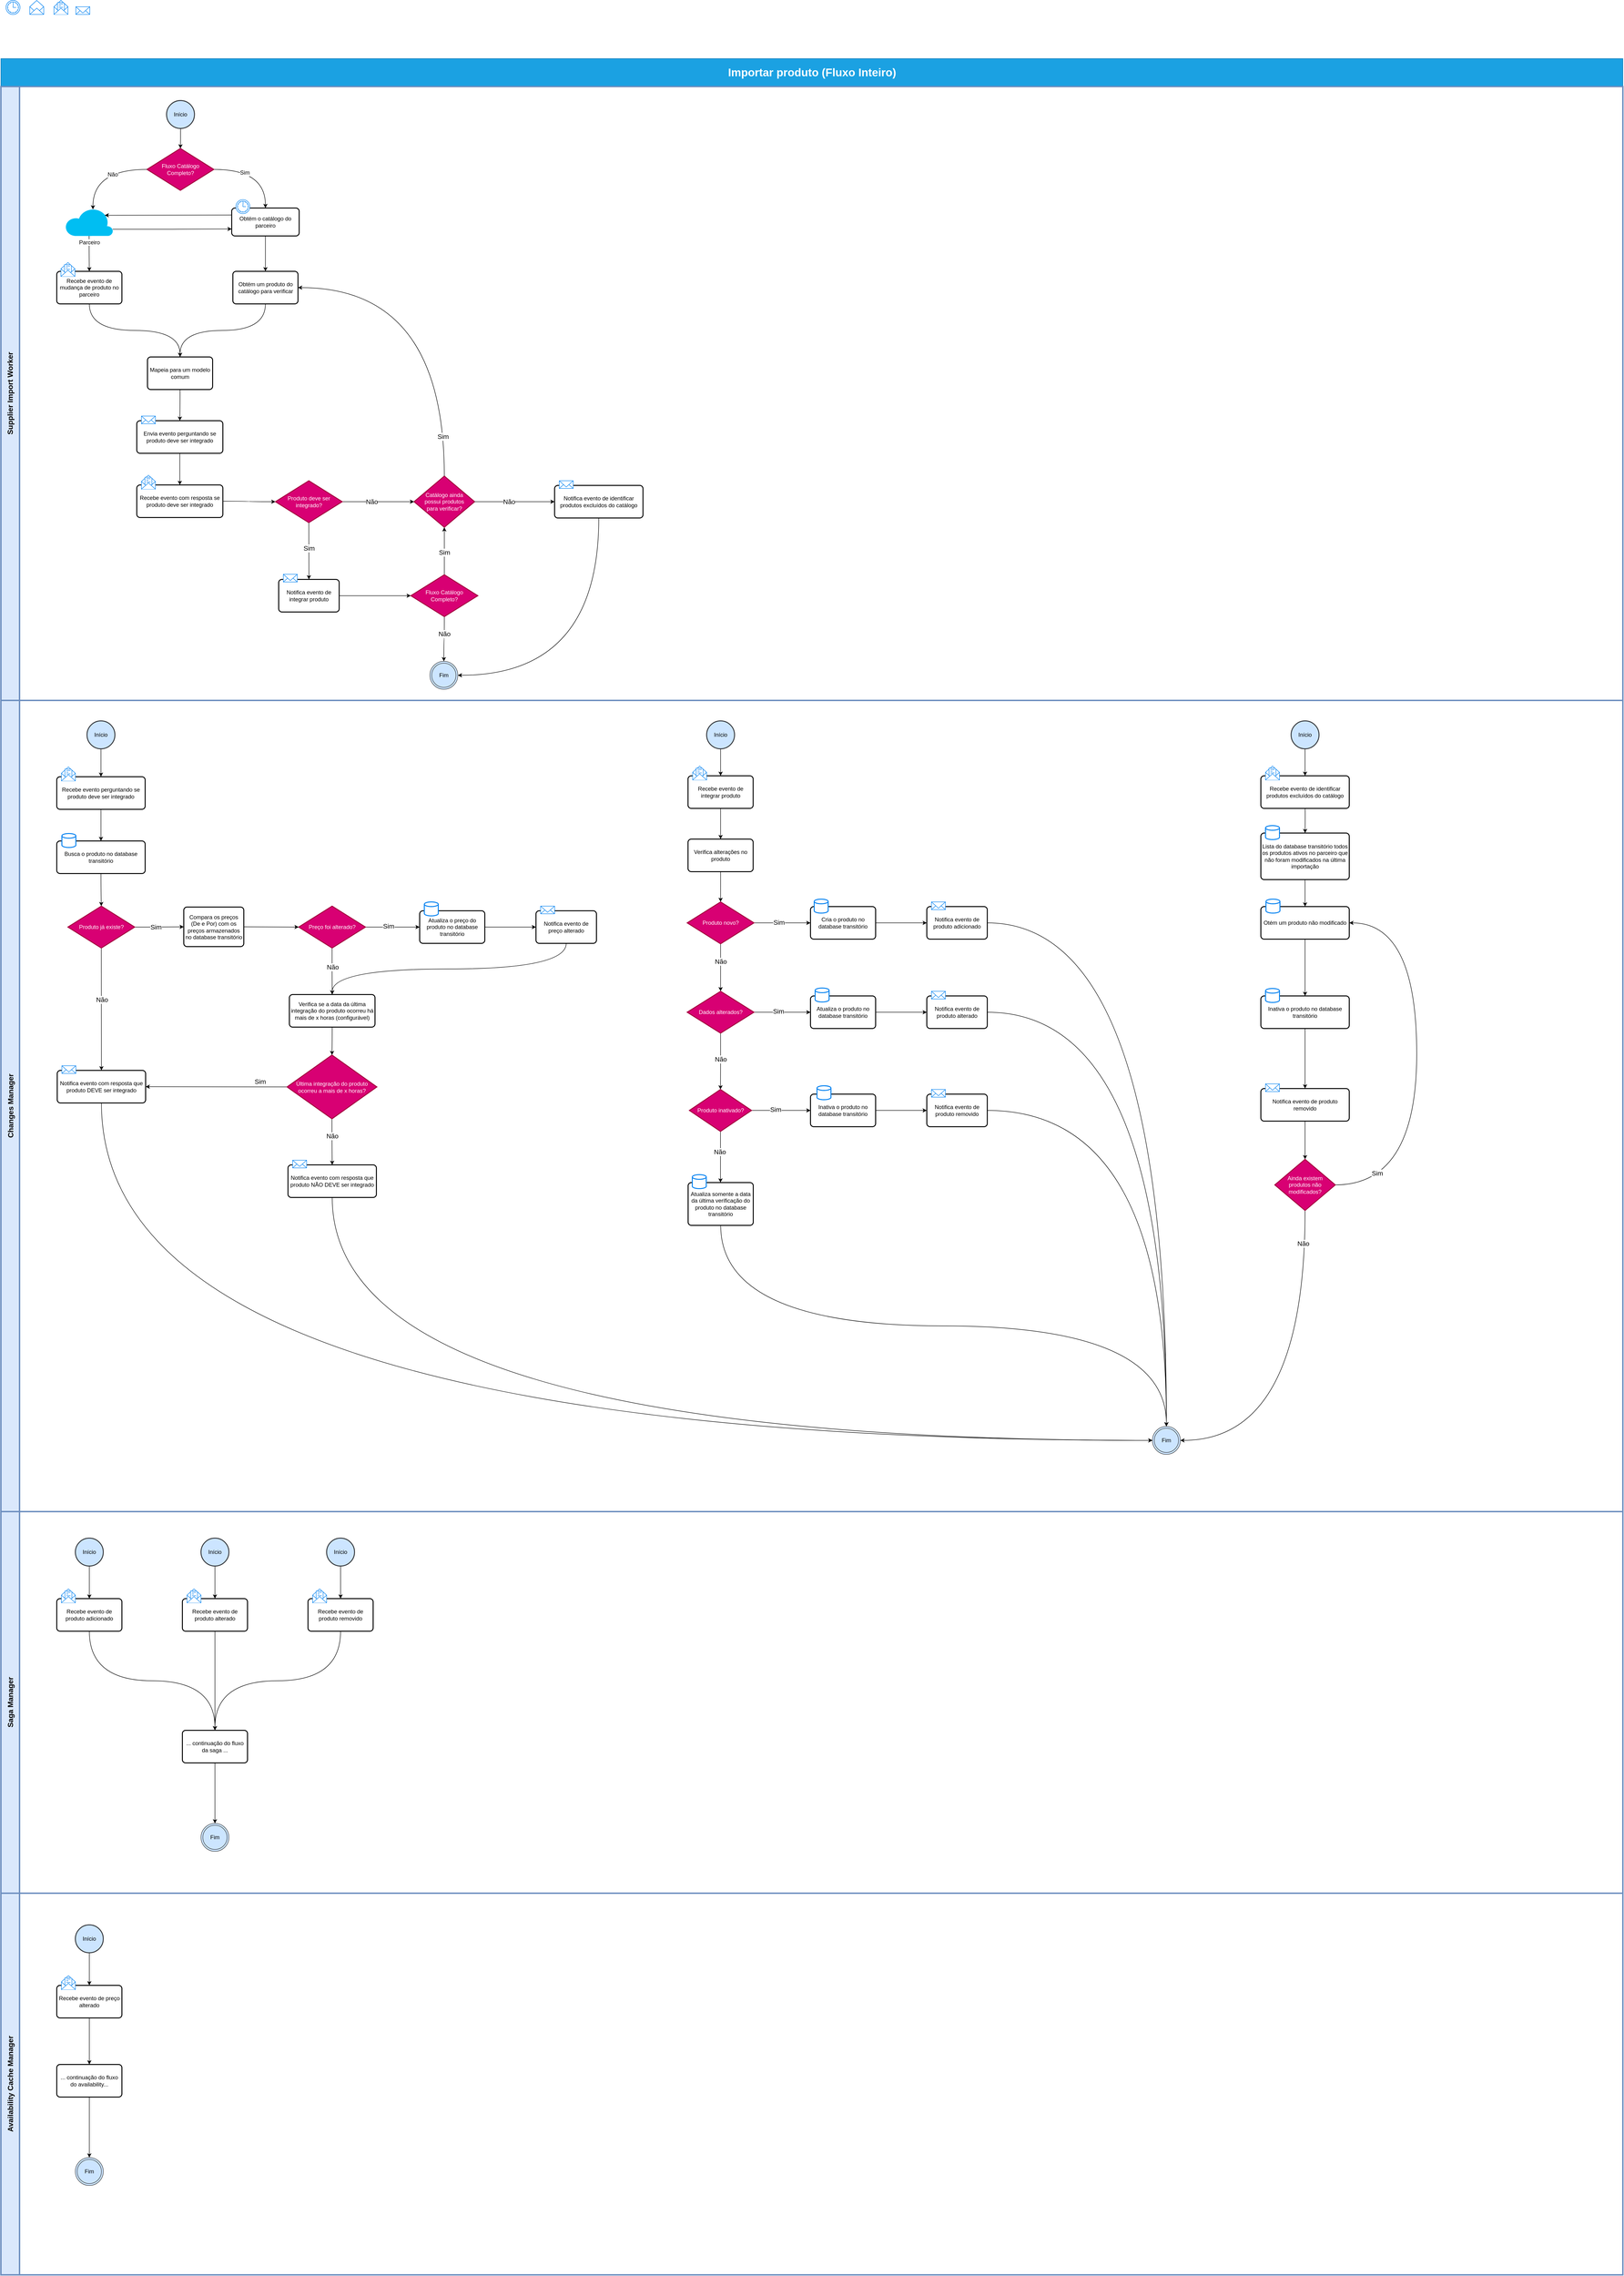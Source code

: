 <mxfile version="14.6.13" type="device"><diagram name="Fluxo Completo" id="c7488fd3-1785-93aa-aadb-54a6760d102a"><mxGraphModel dx="2031" dy="5439" grid="0" gridSize="10" guides="0" tooltips="1" connect="1" arrows="1" fold="1" page="1" pageScale="1" pageWidth="1100" pageHeight="850" background="#ffffff" math="0" shadow="0"><root><mxCell id="0"/><mxCell id="1" style="locked=1;" parent="0"/><mxCell id="UWjMdnABNB-KdismAKYo-249" value="&lt;font style=&quot;font-size: 24px;&quot;&gt;Importar produto (Fluxo Inteiro)&lt;/font&gt;" style="swimlane;html=1;childLayout=stackLayout;horizontal=1;startSize=60;horizontalStack=0;rounded=0;shadow=0;labelBackgroundColor=none;strokeWidth=1;fontFamily=Helvetica;fontSize=24;align=center;fillColor=#1ba1e2;strokeColor=#006EAF;fontColor=#ffffff;" parent="1" vertex="1"><mxGeometry x="880" y="-3815" width="3486" height="4762" as="geometry"/></mxCell><mxCell id="69ghIfK4hkhFuHF8ei45-25" style="edgeStyle=orthogonalEdgeStyle;rounded=0;orthogonalLoop=1;jettySize=auto;html=1;fontFamily=Helvetica;fontSize=12;" parent="UWjMdnABNB-KdismAKYo-249" edge="1"><mxGeometry relative="1" as="geometry"><mxPoint x="350.0" y="679" as="sourcePoint"/><mxPoint x="350.0" y="961" as="targetPoint"/></mxGeometry></mxCell><mxCell id="UWjMdnABNB-KdismAKYo-252" value="Supplier Import Worker" style="swimlane;html=1;startSize=40;horizontal=0;fillColor=#dae8fc;strokeColor=#6c8ebf;fontSize=16;swimlaneFillColor=#ffffff;sketch=0;glass=0;strokeWidth=3;swimlaneLine=1;" parent="UWjMdnABNB-KdismAKYo-249" vertex="1"><mxGeometry y="60" width="3486" height="1319" as="geometry"/></mxCell><mxCell id="UWjMdnABNB-KdismAKYo-270" value="Changes Manager" style="swimlane;html=1;startSize=40;horizontal=0;fontSize=16;swimlaneLine=1;swimlaneFillColor=#FFFFFF;strokeWidth=3;fillColor=#DAE8FC;strokeColor=#6C8EBF;" parent="UWjMdnABNB-KdismAKYo-249" vertex="1"><mxGeometry y="1379" width="3486" height="1743" as="geometry"/></mxCell><mxCell id="UWjMdnABNB-KdismAKYo-274" value="Saga Manager" style="swimlane;html=1;startSize=40;horizontal=0;strokeColor=#6c8ebf;fontSize=16;swimlaneFillColor=#ffffff;fillColor=#DAE8FC;strokeWidth=3;swimlaneLine=1;" parent="UWjMdnABNB-KdismAKYo-249" vertex="1"><mxGeometry y="3122" width="3486" height="820" as="geometry"><mxRectangle y="390" width="1500" height="20" as="alternateBounds"/></mxGeometry></mxCell><mxCell id="69ghIfK4hkhFuHF8ei45-447" value="Availability Cache Manager" style="swimlane;html=1;startSize=40;horizontal=0;strokeColor=#6c8ebf;fontSize=16;swimlaneFillColor=#ffffff;fillColor=#DAE8FC;strokeWidth=3;" parent="UWjMdnABNB-KdismAKYo-249" vertex="1"><mxGeometry y="3942" width="3486" height="820" as="geometry"><mxRectangle y="390" width="1500" height="20" as="alternateBounds"/></mxGeometry></mxCell><mxCell id="69ghIfK4hkhFuHF8ei45-465" style="edgeStyle=orthogonalEdgeStyle;curved=1;rounded=0;orthogonalLoop=1;jettySize=auto;html=1;entryX=0.5;entryY=0;entryDx=0;entryDy=0;fontFamily=Helvetica;fontSize=24;fontColor=#000000;" parent="69ghIfK4hkhFuHF8ei45-447" edge="1"><mxGeometry relative="1" as="geometry"><mxPoint x="1090" y="120" as="sourcePoint"/></mxGeometry></mxCell><mxCell id="69ghIfK4hkhFuHF8ei45-307" value="" style="html=1;verticalLabelPosition=bottom;align=center;labelBackgroundColor=#ffffff;verticalAlign=top;strokeWidth=1;strokeColor=#0080F0;shadow=0;dashed=0;shape=mxgraph.ios7.icons.envelope_(empty);fontFamily=Helvetica;fontSize=12;fillColor=#FFFFFF;" parent="1" vertex="1"><mxGeometry x="942" y="-3940" width="30" height="30" as="geometry"/></mxCell><mxCell id="69ghIfK4hkhFuHF8ei45-308" value="" style="html=1;verticalLabelPosition=bottom;align=center;labelBackgroundColor=#ffffff;verticalAlign=top;strokeWidth=1;strokeColor=#0080F0;shadow=0;dashed=0;shape=mxgraph.ios7.icons.mail;fontFamily=Helvetica;fontSize=12;fillColor=#FFFFFF;" parent="1" vertex="1"><mxGeometry x="1041" y="-3926.5" width="30" height="16.5" as="geometry"/></mxCell><mxCell id="69ghIfK4hkhFuHF8ei45-309" value="" style="shape=mxgraph.bpmn.timer_start;perimeter=ellipsePerimeter;html=1;labelPosition=right;labelBackgroundColor=#ffffff;align=left;strokeColor=#0080F0;" parent="1" vertex="1"><mxGeometry x="891" y="-3940" width="30" height="30" as="geometry"/></mxCell><mxCell id="69ghIfK4hkhFuHF8ei45-310" value="" style="html=1;verticalLabelPosition=bottom;align=center;labelBackgroundColor=#ffffff;verticalAlign=top;strokeWidth=1;strokeColor=#0080F0;shadow=0;dashed=0;shape=mxgraph.ios7.icons.envelope_(message);fontFamily=Helvetica;fontSize=12;fillColor=#FFFFFF;" parent="1" vertex="1"><mxGeometry x="994" y="-3940" width="30" height="30" as="geometry"/></mxCell><mxCell id="dtcYW3LBSsrd1ZWA2xoP-81" value="Fluxos" style="" parent="0"/><mxCell id="dtcYW3LBSsrd1ZWA2xoP-240" value="" style="html=1;verticalLabelPosition=bottom;align=center;labelBackgroundColor=#ffffff;verticalAlign=top;strokeWidth=1;strokeColor=#0080F0;shadow=0;dashed=0;shape=mxgraph.ios7.icons.envelope_(empty);fontFamily=Helvetica;fontSize=12;fillColor=#FFFFFF;" parent="dtcYW3LBSsrd1ZWA2xoP-81" vertex="1"><mxGeometry x="942" y="-3940" width="30" height="30" as="geometry"/></mxCell><mxCell id="dtcYW3LBSsrd1ZWA2xoP-241" value="" style="html=1;verticalLabelPosition=bottom;align=center;labelBackgroundColor=#ffffff;verticalAlign=top;strokeWidth=1;strokeColor=#0080F0;shadow=0;dashed=0;shape=mxgraph.ios7.icons.mail;fontFamily=Helvetica;fontSize=12;fillColor=#FFFFFF;" parent="dtcYW3LBSsrd1ZWA2xoP-81" vertex="1"><mxGeometry x="1041" y="-3926.5" width="30" height="16.5" as="geometry"/></mxCell><mxCell id="dtcYW3LBSsrd1ZWA2xoP-242" value="" style="shape=mxgraph.bpmn.timer_start;perimeter=ellipsePerimeter;html=1;labelPosition=right;labelBackgroundColor=#ffffff;align=left;strokeColor=#0080F0;" parent="dtcYW3LBSsrd1ZWA2xoP-81" vertex="1"><mxGeometry x="891" y="-3940" width="30" height="30" as="geometry"/></mxCell><mxCell id="dtcYW3LBSsrd1ZWA2xoP-243" value="" style="html=1;verticalLabelPosition=bottom;align=center;labelBackgroundColor=#ffffff;verticalAlign=top;strokeWidth=1;strokeColor=#0080F0;shadow=0;dashed=0;shape=mxgraph.ios7.icons.envelope_(message);fontFamily=Helvetica;fontSize=12;fillColor=#FFFFFF;" parent="dtcYW3LBSsrd1ZWA2xoP-81" vertex="1"><mxGeometry x="994" y="-3940" width="30" height="30" as="geometry"/></mxCell><mxCell id="ruopZdjDFe7uxmlBcbZo-1" style="edgeStyle=orthogonalEdgeStyle;rounded=0;orthogonalLoop=1;jettySize=auto;html=1;fontFamily=Helvetica;fontSize=12;entryX=0.5;entryY=0;entryDx=0;entryDy=0;curved=1;" parent="dtcYW3LBSsrd1ZWA2xoP-81" source="ruopZdjDFe7uxmlBcbZo-3" target="ruopZdjDFe7uxmlBcbZo-20" edge="1"><mxGeometry relative="1" as="geometry"/></mxCell><mxCell id="ruopZdjDFe7uxmlBcbZo-2" value="&lt;font style=&quot;font-size: 12px&quot;&gt;Sim&lt;/font&gt;" style="edgeLabel;html=1;align=center;verticalAlign=middle;resizable=0;points=[];fontSize=14;fontFamily=Helvetica;fontColor=#000000;" parent="ruopZdjDFe7uxmlBcbZo-1" vertex="1" connectable="0"><mxGeometry x="-0.516" y="2" relative="1" as="geometry"><mxPoint x="19" y="8" as="offset"/></mxGeometry></mxCell><mxCell id="ruopZdjDFe7uxmlBcbZo-3" value="Fluxo Catálogo Completo?" style="strokeWidth=2;html=1;shape=mxgraph.flowchart.decision;whiteSpace=wrap;fontFamily=Helvetica;fontSize=12;fillColor=#d80073;strokeColor=#A50040;fontColor=#ffffff;" parent="dtcYW3LBSsrd1ZWA2xoP-81" vertex="1"><mxGeometry x="1194" y="-3622" width="143.53" height="90" as="geometry"/></mxCell><mxCell id="ruopZdjDFe7uxmlBcbZo-4" style="edgeStyle=orthogonalEdgeStyle;rounded=0;orthogonalLoop=1;jettySize=auto;html=1;fontFamily=Helvetica;fontSize=8;" parent="dtcYW3LBSsrd1ZWA2xoP-81" source="ruopZdjDFe7uxmlBcbZo-5" target="ruopZdjDFe7uxmlBcbZo-3" edge="1"><mxGeometry relative="1" as="geometry"/></mxCell><mxCell id="ruopZdjDFe7uxmlBcbZo-5" value="Início" style="strokeWidth=2;html=1;shape=mxgraph.flowchart.start_2;whiteSpace=wrap;fillColor=#cce5ff;labelPosition=center;verticalLabelPosition=middle;align=center;verticalAlign=middle;aspect=fixed;strokeColor=#36393d;" parent="dtcYW3LBSsrd1ZWA2xoP-81" vertex="1"><mxGeometry x="1236" y="-3725" width="60" height="60" as="geometry"/></mxCell><mxCell id="ruopZdjDFe7uxmlBcbZo-6" style="edgeStyle=orthogonalEdgeStyle;rounded=0;orthogonalLoop=1;jettySize=auto;html=1;entryX=0.5;entryY=0;entryDx=0;entryDy=0;fontFamily=Helvetica;fontSize=12;exitX=0.5;exitY=1;exitDx=0;exitDy=0;curved=1;" parent="dtcYW3LBSsrd1ZWA2xoP-81" source="ruopZdjDFe7uxmlBcbZo-7" target="ruopZdjDFe7uxmlBcbZo-12" edge="1"><mxGeometry relative="1" as="geometry"/></mxCell><mxCell id="ruopZdjDFe7uxmlBcbZo-7" value="Obtém um produto do catálogo para verificar" style="rounded=1;whiteSpace=wrap;html=1;absoluteArcSize=1;arcSize=14;strokeWidth=2;fontFamily=Helvetica;fontSize=12;fillColor=#FFFFFF;align=center;" parent="dtcYW3LBSsrd1ZWA2xoP-81" vertex="1"><mxGeometry x="1378.5" y="-3358" width="140" height="70" as="geometry"/></mxCell><mxCell id="ruopZdjDFe7uxmlBcbZo-8" style="edgeStyle=orthogonalEdgeStyle;rounded=0;orthogonalLoop=1;jettySize=auto;html=1;fontFamily=Helvetica;fontSize=12;entryX=0.5;entryY=0;entryDx=0;entryDy=0;" parent="dtcYW3LBSsrd1ZWA2xoP-81" source="ruopZdjDFe7uxmlBcbZo-20" target="ruopZdjDFe7uxmlBcbZo-7" edge="1"><mxGeometry relative="1" as="geometry"><mxPoint x="602.5" y="301" as="targetPoint"/></mxGeometry></mxCell><mxCell id="ruopZdjDFe7uxmlBcbZo-9" style="edgeStyle=orthogonalEdgeStyle;rounded=0;orthogonalLoop=1;jettySize=auto;html=1;entryX=0.5;entryY=0;entryDx=0;entryDy=0;fontFamily=Helvetica;fontSize=12;exitX=0.5;exitY=1;exitDx=0;exitDy=0;curved=1;" parent="dtcYW3LBSsrd1ZWA2xoP-81" source="ruopZdjDFe7uxmlBcbZo-17" target="ruopZdjDFe7uxmlBcbZo-12" edge="1"><mxGeometry relative="1" as="geometry"/></mxCell><mxCell id="ruopZdjDFe7uxmlBcbZo-10" value="" style="edgeStyle=orthogonalEdgeStyle;rounded=0;orthogonalLoop=1;jettySize=auto;html=1;fontFamily=Helvetica;fontSize=12;entryX=0.58;entryY=0.05;entryDx=0;entryDy=0;exitX=0;exitY=0.5;exitDx=0;exitDy=0;exitPerimeter=0;entryPerimeter=0;curved=1;" parent="dtcYW3LBSsrd1ZWA2xoP-81" source="ruopZdjDFe7uxmlBcbZo-3" target="ruopZdjDFe7uxmlBcbZo-14" edge="1"><mxGeometry relative="1" as="geometry"/></mxCell><mxCell id="ruopZdjDFe7uxmlBcbZo-11" value="Não" style="edgeLabel;html=1;align=center;verticalAlign=middle;resizable=0;points=[];fontSize=12;fontFamily=Helvetica;" parent="ruopZdjDFe7uxmlBcbZo-10" vertex="1" connectable="0"><mxGeometry x="-0.263" y="1" relative="1" as="geometry"><mxPoint y="10" as="offset"/></mxGeometry></mxCell><mxCell id="ruopZdjDFe7uxmlBcbZo-12" value="Mapeia para um modelo comum" style="rounded=1;whiteSpace=wrap;html=1;absoluteArcSize=1;arcSize=14;strokeWidth=2;fontFamily=Helvetica;fontSize=12;fillColor=#FFFFFF;align=center;" parent="dtcYW3LBSsrd1ZWA2xoP-81" vertex="1"><mxGeometry x="1195" y="-3174" width="140" height="70" as="geometry"/></mxCell><mxCell id="ruopZdjDFe7uxmlBcbZo-13" style="edgeStyle=orthogonalEdgeStyle;curved=1;rounded=0;orthogonalLoop=1;jettySize=auto;html=1;fontFamily=Helvetica;fontSize=14;fontColor=#000000;" parent="dtcYW3LBSsrd1ZWA2xoP-81" source="ruopZdjDFe7uxmlBcbZo-14" target="ruopZdjDFe7uxmlBcbZo-17" edge="1"><mxGeometry relative="1" as="geometry"/></mxCell><mxCell id="ruopZdjDFe7uxmlBcbZo-158" style="edgeStyle=orthogonalEdgeStyle;rounded=0;orthogonalLoop=1;jettySize=auto;html=1;entryX=0;entryY=0.75;entryDx=0;entryDy=0;exitX=0.992;exitY=0.76;exitDx=0;exitDy=0;exitPerimeter=0;" parent="dtcYW3LBSsrd1ZWA2xoP-81" source="ruopZdjDFe7uxmlBcbZo-14" target="ruopZdjDFe7uxmlBcbZo-20" edge="1"><mxGeometry relative="1" as="geometry"/></mxCell><mxCell id="ruopZdjDFe7uxmlBcbZo-14" value="&lt;font style=&quot;font-size: 12px&quot;&gt;Parceiro&lt;/font&gt;" style="verticalLabelPosition=bottom;html=1;verticalAlign=top;align=center;strokeColor=none;fillColor=#00BEF2;shape=mxgraph.azure.cloud;shadow=0;fontSize=10;labelBackgroundColor=#ffffff;labelPosition=center;" parent="dtcYW3LBSsrd1ZWA2xoP-81" vertex="1"><mxGeometry x="1018" y="-3494" width="103" height="60" as="geometry"/></mxCell><mxCell id="ruopZdjDFe7uxmlBcbZo-15" style="edgeStyle=orthogonalEdgeStyle;curved=1;rounded=0;orthogonalLoop=1;jettySize=auto;html=1;fontFamily=Helvetica;fontSize=14;fontColor=#000000;exitX=0;exitY=0.25;exitDx=0;exitDy=0;entryX=0.825;entryY=0.26;entryDx=0;entryDy=0;entryPerimeter=0;" parent="dtcYW3LBSsrd1ZWA2xoP-81" source="ruopZdjDFe7uxmlBcbZo-20" target="ruopZdjDFe7uxmlBcbZo-14" edge="1"><mxGeometry relative="1" as="geometry"/></mxCell><mxCell id="ruopZdjDFe7uxmlBcbZo-16" value="" style="group" parent="dtcYW3LBSsrd1ZWA2xoP-81" vertex="1" connectable="0"><mxGeometry x="1000" y="-3377" width="140" height="89" as="geometry"/></mxCell><mxCell id="ruopZdjDFe7uxmlBcbZo-17" value="Recebe evento de mudança de produto no parceiro" style="rounded=1;whiteSpace=wrap;html=1;absoluteArcSize=1;arcSize=14;strokeWidth=2;fontFamily=Helvetica;fontSize=12;fillColor=#FFFFFF;align=center;" parent="ruopZdjDFe7uxmlBcbZo-16" vertex="1"><mxGeometry y="19" width="140" height="70" as="geometry"/></mxCell><mxCell id="ruopZdjDFe7uxmlBcbZo-18" value="" style="html=1;verticalLabelPosition=bottom;align=center;labelBackgroundColor=#ffffff;verticalAlign=top;strokeWidth=1;strokeColor=#0080F0;shadow=0;dashed=0;shape=mxgraph.ios7.icons.envelope_(message);fontFamily=Helvetica;fontSize=12;fillColor=#FFFFFF;" parent="ruopZdjDFe7uxmlBcbZo-16" vertex="1"><mxGeometry x="9" width="30" height="30" as="geometry"/></mxCell><mxCell id="ruopZdjDFe7uxmlBcbZo-19" value="" style="group" parent="dtcYW3LBSsrd1ZWA2xoP-81" vertex="1" connectable="0"><mxGeometry x="1376" y="-3504" width="145" height="70" as="geometry"/></mxCell><mxCell id="ruopZdjDFe7uxmlBcbZo-20" value="&lt;span&gt;Obtém o catálogo do parceiro&lt;/span&gt;" style="rounded=1;whiteSpace=wrap;html=1;absoluteArcSize=1;arcSize=14;strokeWidth=2;fontFamily=Helvetica;fontSize=12;fillColor=#FFFFFF;align=center;" parent="ruopZdjDFe7uxmlBcbZo-19" vertex="1"><mxGeometry y="10" width="145" height="60" as="geometry"/></mxCell><mxCell id="ruopZdjDFe7uxmlBcbZo-21" value="" style="shape=mxgraph.bpmn.timer_start;perimeter=ellipsePerimeter;html=1;labelPosition=right;labelBackgroundColor=#ffffff;align=left;strokeColor=#0080F0;strokeWidth=1;" parent="ruopZdjDFe7uxmlBcbZo-19" vertex="1"><mxGeometry x="9" y="-8" width="30" height="30" as="geometry"/></mxCell><mxCell id="ruopZdjDFe7uxmlBcbZo-22" value="Fim" style="ellipse;shape=doubleEllipse;whiteSpace=wrap;html=1;aspect=fixed;fontFamily=Helvetica;fontSize=12;strokeWidth=1;align=center;strokeColor=#36393d;fillColor=#cce5ff;" parent="dtcYW3LBSsrd1ZWA2xoP-81" vertex="1"><mxGeometry x="1802" y="-2520" width="60" height="60" as="geometry"/></mxCell><mxCell id="ruopZdjDFe7uxmlBcbZo-23" value="Catálogo ainda possui produtos para verificar?" style="strokeWidth=2;shape=mxgraph.flowchart.decision;fontFamily=Helvetica;fontSize=12;fillColor=#d80073;horizontal=1;perimeterSpacing=0;html=1;whiteSpace=wrap;spacing=10;strokeColor=#A50040;fontColor=#ffffff;" parent="dtcYW3LBSsrd1ZWA2xoP-81" vertex="1"><mxGeometry x="1768" y="-2918" width="130" height="110" as="geometry"/></mxCell><mxCell id="ruopZdjDFe7uxmlBcbZo-185" style="edgeStyle=orthogonalEdgeStyle;rounded=0;orthogonalLoop=1;jettySize=auto;html=1;entryX=1;entryY=0.5;entryDx=0;entryDy=0;curved=1;exitX=0.5;exitY=1;exitDx=0;exitDy=0;" parent="dtcYW3LBSsrd1ZWA2xoP-81" source="ruopZdjDFe7uxmlBcbZo-25" target="ruopZdjDFe7uxmlBcbZo-22" edge="1"><mxGeometry relative="1" as="geometry"/></mxCell><mxCell id="ruopZdjDFe7uxmlBcbZo-25" value="Notifica evento de identificar produtos excluídos do catálogo" style="rounded=1;whiteSpace=wrap;html=1;absoluteArcSize=1;arcSize=14;strokeWidth=2;fontFamily=Helvetica;fontSize=12;fillColor=#FFFFFF;align=center;" parent="dtcYW3LBSsrd1ZWA2xoP-81" vertex="1"><mxGeometry x="2070" y="-2898" width="190" height="70" as="geometry"/></mxCell><mxCell id="ruopZdjDFe7uxmlBcbZo-26" style="edgeStyle=orthogonalEdgeStyle;curved=1;rounded=0;orthogonalLoop=1;jettySize=auto;html=1;entryX=0;entryY=0.5;entryDx=0;entryDy=0;fontFamily=Helvetica;fontSize=12;fontColor=#FFFFFF;" parent="dtcYW3LBSsrd1ZWA2xoP-81" source="ruopZdjDFe7uxmlBcbZo-23" target="ruopZdjDFe7uxmlBcbZo-25" edge="1"><mxGeometry relative="1" as="geometry"/></mxCell><mxCell id="ruopZdjDFe7uxmlBcbZo-27" value="Não" style="edgeLabel;html=1;align=center;verticalAlign=middle;resizable=0;points=[];fontSize=14;" parent="ruopZdjDFe7uxmlBcbZo-26" vertex="1" connectable="0"><mxGeometry x="-0.12" relative="1" as="geometry"><mxPoint x="-2" as="offset"/></mxGeometry></mxCell><mxCell id="ruopZdjDFe7uxmlBcbZo-28" value="" style="html=1;verticalLabelPosition=bottom;align=center;labelBackgroundColor=#ffffff;verticalAlign=top;strokeWidth=1;strokeColor=#0080F0;shadow=0;dashed=0;shape=mxgraph.ios7.icons.mail;fontFamily=Helvetica;fontSize=12;fillColor=#FFFFFF;" parent="dtcYW3LBSsrd1ZWA2xoP-81" vertex="1"><mxGeometry x="2080" y="-2908" width="30" height="16.5" as="geometry"/></mxCell><mxCell id="ruopZdjDFe7uxmlBcbZo-30" style="rounded=0;orthogonalLoop=1;jettySize=auto;html=1;entryX=1;entryY=0.5;entryDx=0;entryDy=0;exitX=0.5;exitY=0;exitDx=0;exitDy=0;exitPerimeter=0;edgeStyle=orthogonalEdgeStyle;curved=1;" parent="dtcYW3LBSsrd1ZWA2xoP-81" source="ruopZdjDFe7uxmlBcbZo-23" target="ruopZdjDFe7uxmlBcbZo-7" edge="1"><mxGeometry relative="1" as="geometry"><mxPoint x="753" y="405.5" as="targetPoint"/></mxGeometry></mxCell><mxCell id="ruopZdjDFe7uxmlBcbZo-31" value="Sim" style="edgeLabel;html=1;align=center;verticalAlign=middle;resizable=0;points=[];fontSize=14;" parent="ruopZdjDFe7uxmlBcbZo-30" vertex="1" connectable="0"><mxGeometry x="-0.509" y="12" relative="1" as="geometry"><mxPoint x="9" y="91" as="offset"/></mxGeometry></mxCell><mxCell id="ruopZdjDFe7uxmlBcbZo-187" style="edgeStyle=orthogonalEdgeStyle;rounded=0;orthogonalLoop=1;jettySize=auto;html=1;entryX=0;entryY=0.5;entryDx=0;entryDy=0;entryPerimeter=0;" parent="dtcYW3LBSsrd1ZWA2xoP-81" source="ruopZdjDFe7uxmlBcbZo-32" target="ruopZdjDFe7uxmlBcbZo-39" edge="1"><mxGeometry relative="1" as="geometry"/></mxCell><mxCell id="ruopZdjDFe7uxmlBcbZo-32" value="Notifica evento de integrar produto" style="rounded=1;whiteSpace=wrap;html=1;absoluteArcSize=1;arcSize=14;strokeWidth=2;fontFamily=Helvetica;fontSize=12;fillColor=#FFFFFF;align=center;" parent="dtcYW3LBSsrd1ZWA2xoP-81" vertex="1"><mxGeometry x="1477" y="-2696" width="130" height="70" as="geometry"/></mxCell><mxCell id="ruopZdjDFe7uxmlBcbZo-33" value="" style="html=1;verticalLabelPosition=bottom;align=center;labelBackgroundColor=#ffffff;verticalAlign=top;strokeWidth=1;strokeColor=#0080F0;shadow=0;dashed=0;shape=mxgraph.ios7.icons.mail;fontFamily=Helvetica;fontSize=12;fillColor=#FFFFFF;" parent="dtcYW3LBSsrd1ZWA2xoP-81" vertex="1"><mxGeometry x="1487" y="-2707" width="30" height="16.5" as="geometry"/></mxCell><mxCell id="ruopZdjDFe7uxmlBcbZo-34" style="edgeStyle=orthogonalEdgeStyle;curved=1;rounded=0;orthogonalLoop=1;jettySize=auto;html=1;fontFamily=Helvetica;fontSize=14;fontColor=#000000;entryX=0.5;entryY=0;entryDx=0;entryDy=0;" parent="dtcYW3LBSsrd1ZWA2xoP-81" source="ruopZdjDFe7uxmlBcbZo-12" target="ruopZdjDFe7uxmlBcbZo-168" edge="1"><mxGeometry relative="1" as="geometry"><mxPoint x="1265" y="-3030" as="targetPoint"/></mxGeometry></mxCell><mxCell id="ruopZdjDFe7uxmlBcbZo-35" style="edgeStyle=orthogonalEdgeStyle;curved=1;rounded=0;orthogonalLoop=1;jettySize=auto;html=1;" parent="dtcYW3LBSsrd1ZWA2xoP-81" source="ruopZdjDFe7uxmlBcbZo-39" target="ruopZdjDFe7uxmlBcbZo-23" edge="1"><mxGeometry relative="1" as="geometry"/></mxCell><mxCell id="ruopZdjDFe7uxmlBcbZo-36" value="Sim" style="edgeLabel;html=1;align=center;verticalAlign=middle;resizable=0;points=[];fontSize=14;" parent="ruopZdjDFe7uxmlBcbZo-35" vertex="1" connectable="0"><mxGeometry x="-0.343" relative="1" as="geometry"><mxPoint y="-15" as="offset"/></mxGeometry></mxCell><mxCell id="ruopZdjDFe7uxmlBcbZo-37" style="edgeStyle=orthogonalEdgeStyle;curved=1;rounded=0;orthogonalLoop=1;jettySize=auto;html=1;" parent="dtcYW3LBSsrd1ZWA2xoP-81" source="ruopZdjDFe7uxmlBcbZo-39" target="ruopZdjDFe7uxmlBcbZo-22" edge="1"><mxGeometry relative="1" as="geometry"/></mxCell><mxCell id="ruopZdjDFe7uxmlBcbZo-38" value="Não" style="edgeLabel;html=1;align=center;verticalAlign=middle;resizable=0;points=[];fontSize=14;" parent="ruopZdjDFe7uxmlBcbZo-37" vertex="1" connectable="0"><mxGeometry x="-0.774" y="1" relative="1" as="geometry"><mxPoint x="-1" y="26" as="offset"/></mxGeometry></mxCell><mxCell id="ruopZdjDFe7uxmlBcbZo-39" value="Fluxo Catálogo Completo?" style="strokeWidth=2;html=1;shape=mxgraph.flowchart.decision;whiteSpace=wrap;fontFamily=Helvetica;fontSize=12;fillColor=#d80073;strokeColor=#A50040;fontColor=#ffffff;" parent="dtcYW3LBSsrd1ZWA2xoP-81" vertex="1"><mxGeometry x="1761" y="-2706" width="144" height="90" as="geometry"/></mxCell><mxCell id="ruopZdjDFe7uxmlBcbZo-41" style="edgeStyle=orthogonalEdgeStyle;rounded=0;orthogonalLoop=1;jettySize=auto;html=1;fontFamily=Helvetica;fontSize=12;" parent="dtcYW3LBSsrd1ZWA2xoP-81" source="ruopZdjDFe7uxmlBcbZo-42" target="ruopZdjDFe7uxmlBcbZo-47" edge="1"><mxGeometry relative="1" as="geometry"/></mxCell><mxCell id="ruopZdjDFe7uxmlBcbZo-42" value="Verifica alterações no produto" style="rounded=1;whiteSpace=wrap;html=1;absoluteArcSize=1;arcSize=14;strokeWidth=2;fontFamily=Helvetica;fontSize=12;fillColor=#FFFFFF;align=center;" parent="dtcYW3LBSsrd1ZWA2xoP-81" vertex="1"><mxGeometry x="2356.77" y="-2138" width="140" height="70" as="geometry"/></mxCell><mxCell id="ruopZdjDFe7uxmlBcbZo-43" style="edgeStyle=orthogonalEdgeStyle;rounded=0;orthogonalLoop=1;jettySize=auto;html=1;entryX=0;entryY=0.5;entryDx=0;entryDy=0;fontFamily=Helvetica;fontSize=12;" parent="dtcYW3LBSsrd1ZWA2xoP-81" source="ruopZdjDFe7uxmlBcbZo-47" target="ruopZdjDFe7uxmlBcbZo-49" edge="1"><mxGeometry relative="1" as="geometry"/></mxCell><mxCell id="ruopZdjDFe7uxmlBcbZo-44" value="Sim" style="edgeLabel;html=1;align=center;verticalAlign=middle;resizable=0;points=[];fontSize=14;fontFamily=Helvetica;" parent="ruopZdjDFe7uxmlBcbZo-43" vertex="1" connectable="0"><mxGeometry x="-0.126" y="1" relative="1" as="geometry"><mxPoint as="offset"/></mxGeometry></mxCell><mxCell id="ruopZdjDFe7uxmlBcbZo-45" style="edgeStyle=orthogonalEdgeStyle;rounded=0;orthogonalLoop=1;jettySize=auto;html=1;fontFamily=Helvetica;fontSize=12;" parent="dtcYW3LBSsrd1ZWA2xoP-81" source="ruopZdjDFe7uxmlBcbZo-47" target="ruopZdjDFe7uxmlBcbZo-56" edge="1"><mxGeometry relative="1" as="geometry"/></mxCell><mxCell id="ruopZdjDFe7uxmlBcbZo-46" value="Não" style="edgeLabel;html=1;align=center;verticalAlign=middle;resizable=0;points=[];fontSize=14;fontFamily=Helvetica;" parent="ruopZdjDFe7uxmlBcbZo-45" vertex="1" connectable="0"><mxGeometry x="-0.254" relative="1" as="geometry"><mxPoint as="offset"/></mxGeometry></mxCell><mxCell id="ruopZdjDFe7uxmlBcbZo-47" value="Produto novo?" style="strokeWidth=2;html=1;shape=mxgraph.flowchart.decision;whiteSpace=wrap;fontFamily=Helvetica;fontSize=12;fillColor=#d80073;strokeColor=#A50040;fontColor=#ffffff;" parent="dtcYW3LBSsrd1ZWA2xoP-81" vertex="1"><mxGeometry x="2355.0" y="-2003" width="143.53" height="90" as="geometry"/></mxCell><mxCell id="ruopZdjDFe7uxmlBcbZo-48" style="rounded=0;orthogonalLoop=1;jettySize=auto;html=1;entryX=0;entryY=0.5;entryDx=0;entryDy=0;fontFamily=Helvetica;fontSize=12;edgeStyle=orthogonalEdgeStyle;" parent="dtcYW3LBSsrd1ZWA2xoP-81" source="ruopZdjDFe7uxmlBcbZo-49" target="ruopZdjDFe7uxmlBcbZo-81" edge="1"><mxGeometry relative="1" as="geometry"/></mxCell><mxCell id="ruopZdjDFe7uxmlBcbZo-49" value="Cria o produto no database transitório" style="rounded=1;whiteSpace=wrap;html=1;absoluteArcSize=1;arcSize=14;strokeWidth=2;fontFamily=Helvetica;fontSize=12;fillColor=#FFFFFF;align=center;" parent="dtcYW3LBSsrd1ZWA2xoP-81" vertex="1"><mxGeometry x="2620" y="-1993" width="140" height="70" as="geometry"/></mxCell><mxCell id="ruopZdjDFe7uxmlBcbZo-52" style="edgeStyle=orthogonalEdgeStyle;rounded=0;orthogonalLoop=1;jettySize=auto;html=1;entryX=0;entryY=0.5;entryDx=0;entryDy=0;fontFamily=Helvetica;fontSize=12;" parent="dtcYW3LBSsrd1ZWA2xoP-81" source="ruopZdjDFe7uxmlBcbZo-56" target="ruopZdjDFe7uxmlBcbZo-68" edge="1"><mxGeometry relative="1" as="geometry"><mxPoint x="2636.0" y="-1766" as="targetPoint"/></mxGeometry></mxCell><mxCell id="ruopZdjDFe7uxmlBcbZo-53" value="Sim" style="edgeLabel;html=1;align=center;verticalAlign=middle;resizable=0;points=[];fontSize=14;fontFamily=Helvetica;" parent="ruopZdjDFe7uxmlBcbZo-52" vertex="1" connectable="0"><mxGeometry x="-0.135" y="2" relative="1" as="geometry"><mxPoint as="offset"/></mxGeometry></mxCell><mxCell id="ruopZdjDFe7uxmlBcbZo-54" style="edgeStyle=orthogonalEdgeStyle;rounded=0;orthogonalLoop=1;jettySize=auto;html=1;fontFamily=Helvetica;fontSize=12;entryX=0.5;entryY=0;entryDx=0;entryDy=0;entryPerimeter=0;" parent="dtcYW3LBSsrd1ZWA2xoP-81" source="ruopZdjDFe7uxmlBcbZo-56" target="ruopZdjDFe7uxmlBcbZo-122" edge="1"><mxGeometry relative="1" as="geometry"><mxPoint x="2427.588" y="-1602" as="targetPoint"/></mxGeometry></mxCell><mxCell id="ruopZdjDFe7uxmlBcbZo-55" value="Não" style="edgeLabel;html=1;align=center;verticalAlign=middle;resizable=0;points=[];fontSize=14;fontFamily=Helvetica;" parent="ruopZdjDFe7uxmlBcbZo-54" vertex="1" connectable="0"><mxGeometry x="-0.102" relative="1" as="geometry"><mxPoint y="1" as="offset"/></mxGeometry></mxCell><mxCell id="ruopZdjDFe7uxmlBcbZo-56" value="Dados alterados?" style="strokeWidth=2;html=1;shape=mxgraph.flowchart.decision;whiteSpace=wrap;fontFamily=Helvetica;fontSize=12;fillColor=#d80073;strokeColor=#A50040;fontColor=#ffffff;" parent="dtcYW3LBSsrd1ZWA2xoP-81" vertex="1"><mxGeometry x="2355.0" y="-1811" width="143.53" height="90" as="geometry"/></mxCell><mxCell id="ruopZdjDFe7uxmlBcbZo-67" style="edgeStyle=orthogonalEdgeStyle;rounded=0;orthogonalLoop=1;jettySize=auto;html=1;entryX=0;entryY=0.5;entryDx=0;entryDy=0;fontFamily=Helvetica;fontSize=12;" parent="dtcYW3LBSsrd1ZWA2xoP-81" source="ruopZdjDFe7uxmlBcbZo-68" target="ruopZdjDFe7uxmlBcbZo-84" edge="1"><mxGeometry relative="1" as="geometry"/></mxCell><mxCell id="ruopZdjDFe7uxmlBcbZo-68" value="Atualiza o produto no database transitório" style="rounded=1;whiteSpace=wrap;html=1;absoluteArcSize=1;arcSize=14;strokeWidth=2;fontFamily=Helvetica;fontSize=12;fillColor=#FFFFFF;align=center;" parent="dtcYW3LBSsrd1ZWA2xoP-81" vertex="1"><mxGeometry x="2620" y="-1801" width="140" height="70" as="geometry"/></mxCell><mxCell id="ruopZdjDFe7uxmlBcbZo-69" style="edgeStyle=orthogonalEdgeStyle;curved=1;rounded=0;orthogonalLoop=1;jettySize=auto;html=1;entryX=0;entryY=0.5;entryDx=0;entryDy=0;fontFamily=Helvetica;fontSize=12;exitX=1;exitY=0.5;exitDx=0;exitDy=0;exitPerimeter=0;" parent="dtcYW3LBSsrd1ZWA2xoP-81" source="ruopZdjDFe7uxmlBcbZo-122" target="ruopZdjDFe7uxmlBcbZo-90" edge="1"><mxGeometry relative="1" as="geometry"/></mxCell><mxCell id="ruopZdjDFe7uxmlBcbZo-70" value="Sim" style="edgeLabel;html=1;align=center;verticalAlign=middle;resizable=0;points=[];fontSize=14;fontFamily=Helvetica;" parent="ruopZdjDFe7uxmlBcbZo-69" vertex="1" connectable="0"><mxGeometry x="-0.222" relative="1" as="geometry"><mxPoint x="2" y="-2" as="offset"/></mxGeometry></mxCell><mxCell id="ruopZdjDFe7uxmlBcbZo-71" style="edgeStyle=orthogonalEdgeStyle;curved=1;rounded=0;orthogonalLoop=1;jettySize=auto;html=1;entryX=0.5;entryY=0;entryDx=0;entryDy=0;fontFamily=Helvetica;fontSize=12;exitX=0.5;exitY=1;exitDx=0;exitDy=0;" parent="dtcYW3LBSsrd1ZWA2xoP-81" source="ruopZdjDFe7uxmlBcbZo-124" target="ruopZdjDFe7uxmlBcbZo-94" edge="1"><mxGeometry relative="1" as="geometry"/></mxCell><mxCell id="ruopZdjDFe7uxmlBcbZo-256" style="edgeStyle=orthogonalEdgeStyle;curved=1;rounded=0;orthogonalLoop=1;jettySize=auto;html=1;entryX=0.5;entryY=0;entryDx=0;entryDy=0;fontSize=14;" parent="dtcYW3LBSsrd1ZWA2xoP-81" source="ruopZdjDFe7uxmlBcbZo-81" target="ruopZdjDFe7uxmlBcbZo-94" edge="1"><mxGeometry relative="1" as="geometry"/></mxCell><mxCell id="ruopZdjDFe7uxmlBcbZo-81" value="Notifica evento de produto adicionado" style="rounded=1;whiteSpace=wrap;html=1;absoluteArcSize=1;arcSize=14;strokeWidth=2;fontFamily=Helvetica;fontSize=12;fillColor=#FFFFFF;align=center;" parent="dtcYW3LBSsrd1ZWA2xoP-81" vertex="1"><mxGeometry x="2870" y="-1993" width="130" height="70" as="geometry"/></mxCell><mxCell id="ruopZdjDFe7uxmlBcbZo-82" value="" style="html=1;verticalLabelPosition=bottom;align=center;labelBackgroundColor=#ffffff;verticalAlign=top;strokeWidth=1;strokeColor=#0080F0;shadow=0;dashed=0;shape=mxgraph.ios7.icons.mail;fontFamily=Helvetica;fontSize=12;fillColor=#FFFFFF;" parent="dtcYW3LBSsrd1ZWA2xoP-81" vertex="1"><mxGeometry x="2880" y="-2003" width="30" height="16.5" as="geometry"/></mxCell><mxCell id="ruopZdjDFe7uxmlBcbZo-255" style="edgeStyle=orthogonalEdgeStyle;curved=1;rounded=0;orthogonalLoop=1;jettySize=auto;html=1;entryX=0.5;entryY=0;entryDx=0;entryDy=0;fontSize=14;" parent="dtcYW3LBSsrd1ZWA2xoP-81" source="ruopZdjDFe7uxmlBcbZo-84" target="ruopZdjDFe7uxmlBcbZo-94" edge="1"><mxGeometry relative="1" as="geometry"/></mxCell><mxCell id="ruopZdjDFe7uxmlBcbZo-84" value="Notifica evento de produto alterado" style="rounded=1;whiteSpace=wrap;html=1;absoluteArcSize=1;arcSize=14;strokeWidth=2;fontFamily=Helvetica;fontSize=12;fillColor=#FFFFFF;align=center;" parent="dtcYW3LBSsrd1ZWA2xoP-81" vertex="1"><mxGeometry x="2870" y="-1801" width="130" height="70" as="geometry"/></mxCell><mxCell id="ruopZdjDFe7uxmlBcbZo-85" value="" style="html=1;verticalLabelPosition=bottom;align=center;labelBackgroundColor=#ffffff;verticalAlign=top;strokeWidth=1;strokeColor=#0080F0;shadow=0;dashed=0;shape=mxgraph.ios7.icons.mail;fontFamily=Helvetica;fontSize=12;fillColor=#FFFFFF;" parent="dtcYW3LBSsrd1ZWA2xoP-81" vertex="1"><mxGeometry x="2880" y="-1811" width="30" height="16.5" as="geometry"/></mxCell><mxCell id="ruopZdjDFe7uxmlBcbZo-89" style="edgeStyle=orthogonalEdgeStyle;curved=1;rounded=0;orthogonalLoop=1;jettySize=auto;html=1;fontFamily=Helvetica;fontSize=12;" parent="dtcYW3LBSsrd1ZWA2xoP-81" source="ruopZdjDFe7uxmlBcbZo-90" target="ruopZdjDFe7uxmlBcbZo-92" edge="1"><mxGeometry relative="1" as="geometry"/></mxCell><mxCell id="ruopZdjDFe7uxmlBcbZo-90" value="Inativa o produto no database transitório" style="rounded=1;whiteSpace=wrap;html=1;absoluteArcSize=1;arcSize=14;strokeWidth=2;fontFamily=Helvetica;fontSize=12;fillColor=#FFFFFF;align=center;" parent="dtcYW3LBSsrd1ZWA2xoP-81" vertex="1"><mxGeometry x="2620" y="-1590" width="140" height="70" as="geometry"/></mxCell><mxCell id="ruopZdjDFe7uxmlBcbZo-91" style="edgeStyle=orthogonalEdgeStyle;curved=1;rounded=0;orthogonalLoop=1;jettySize=auto;html=1;entryX=0.5;entryY=0;entryDx=0;entryDy=0;fontFamily=Helvetica;fontSize=12;" parent="dtcYW3LBSsrd1ZWA2xoP-81" source="ruopZdjDFe7uxmlBcbZo-92" target="ruopZdjDFe7uxmlBcbZo-94" edge="1"><mxGeometry relative="1" as="geometry"/></mxCell><mxCell id="ruopZdjDFe7uxmlBcbZo-92" value="Notifica evento de produto removido" style="rounded=1;whiteSpace=wrap;html=1;absoluteArcSize=1;arcSize=14;strokeWidth=2;fontFamily=Helvetica;fontSize=12;fillColor=#FFFFFF;align=center;" parent="dtcYW3LBSsrd1ZWA2xoP-81" vertex="1"><mxGeometry x="2870" y="-1590" width="130" height="70" as="geometry"/></mxCell><mxCell id="ruopZdjDFe7uxmlBcbZo-93" value="" style="html=1;verticalLabelPosition=bottom;align=center;labelBackgroundColor=#ffffff;verticalAlign=top;strokeWidth=1;strokeColor=#0080F0;shadow=0;dashed=0;shape=mxgraph.ios7.icons.mail;fontFamily=Helvetica;fontSize=12;fillColor=#FFFFFF;" parent="dtcYW3LBSsrd1ZWA2xoP-81" vertex="1"><mxGeometry x="2880" y="-1600" width="30" height="16.5" as="geometry"/></mxCell><mxCell id="ruopZdjDFe7uxmlBcbZo-94" value="Fim" style="ellipse;shape=doubleEllipse;whiteSpace=wrap;html=1;aspect=fixed;fontFamily=Helvetica;fontSize=12;strokeWidth=1;align=center;strokeColor=#36393d;fillColor=#cce5ff;" parent="dtcYW3LBSsrd1ZWA2xoP-81" vertex="1"><mxGeometry x="3355.0" y="-876" width="60" height="60" as="geometry"/></mxCell><mxCell id="ruopZdjDFe7uxmlBcbZo-96" style="edgeStyle=orthogonalEdgeStyle;curved=1;rounded=0;orthogonalLoop=1;jettySize=auto;html=1;entryX=0.5;entryY=0;entryDx=0;entryDy=0;fontFamily=Helvetica;fontSize=24;fontColor=#000000;" parent="dtcYW3LBSsrd1ZWA2xoP-81" target="ruopZdjDFe7uxmlBcbZo-102" edge="1"><mxGeometry relative="1" as="geometry"><mxPoint x="3683" y="-2225" as="sourcePoint"/></mxGeometry></mxCell><mxCell id="ruopZdjDFe7uxmlBcbZo-97" value="Recebe evento de identificar produtos excluídos do catálogo" style="rounded=1;whiteSpace=wrap;html=1;absoluteArcSize=1;arcSize=14;strokeWidth=2;fontFamily=Helvetica;fontSize=12;fillColor=#FFFFFF;align=center;" parent="dtcYW3LBSsrd1ZWA2xoP-81" vertex="1"><mxGeometry x="3588" y="-2274" width="190" height="70" as="geometry"/></mxCell><mxCell id="ruopZdjDFe7uxmlBcbZo-98" style="edgeStyle=orthogonalEdgeStyle;curved=1;rounded=0;orthogonalLoop=1;jettySize=auto;html=1;entryX=0.5;entryY=0;entryDx=0;entryDy=0;fontFamily=Helvetica;fontSize=24;fontColor=#000000;" parent="dtcYW3LBSsrd1ZWA2xoP-81" source="ruopZdjDFe7uxmlBcbZo-99" target="ruopZdjDFe7uxmlBcbZo-97" edge="1"><mxGeometry relative="1" as="geometry"/></mxCell><mxCell id="ruopZdjDFe7uxmlBcbZo-99" value="Início" style="strokeWidth=2;html=1;shape=mxgraph.flowchart.start_2;whiteSpace=wrap;fillColor=#cce5ff;labelPosition=center;verticalLabelPosition=middle;align=center;verticalAlign=middle;aspect=fixed;strokeColor=#36393d;" parent="dtcYW3LBSsrd1ZWA2xoP-81" vertex="1"><mxGeometry x="3653" y="-2392" width="60" height="60" as="geometry"/></mxCell><mxCell id="ruopZdjDFe7uxmlBcbZo-100" value="" style="html=1;verticalLabelPosition=bottom;align=center;labelBackgroundColor=#ffffff;verticalAlign=top;strokeWidth=1;strokeColor=#0080F0;shadow=0;dashed=0;shape=mxgraph.ios7.icons.envelope_(message);fontFamily=Helvetica;fontSize=12;fillColor=#FFFFFF;" parent="dtcYW3LBSsrd1ZWA2xoP-81" vertex="1"><mxGeometry x="3598" y="-2295" width="30" height="30" as="geometry"/></mxCell><mxCell id="ruopZdjDFe7uxmlBcbZo-101" style="edgeStyle=orthogonalEdgeStyle;curved=1;rounded=0;orthogonalLoop=1;jettySize=auto;html=1;fontFamily=Helvetica;fontSize=24;fontColor=#000000;" parent="dtcYW3LBSsrd1ZWA2xoP-81" source="ruopZdjDFe7uxmlBcbZo-102" target="ruopZdjDFe7uxmlBcbZo-104" edge="1"><mxGeometry relative="1" as="geometry"/></mxCell><mxCell id="ruopZdjDFe7uxmlBcbZo-102" value="Lista do database transitório todos os produtos ativos no parceiro que não foram modificados na última importação" style="rounded=1;whiteSpace=wrap;html=1;absoluteArcSize=1;arcSize=14;strokeWidth=2;fontFamily=Helvetica;fontSize=12;fillColor=#FFFFFF;align=center;" parent="dtcYW3LBSsrd1ZWA2xoP-81" vertex="1"><mxGeometry x="3588" y="-2151" width="190" height="100" as="geometry"/></mxCell><mxCell id="ruopZdjDFe7uxmlBcbZo-103" style="edgeStyle=orthogonalEdgeStyle;curved=1;rounded=0;orthogonalLoop=1;jettySize=auto;html=1;entryX=0.5;entryY=0;entryDx=0;entryDy=0;fontFamily=Helvetica;fontSize=24;fontColor=#000000;" parent="dtcYW3LBSsrd1ZWA2xoP-81" source="ruopZdjDFe7uxmlBcbZo-104" target="ruopZdjDFe7uxmlBcbZo-106" edge="1"><mxGeometry relative="1" as="geometry"/></mxCell><mxCell id="ruopZdjDFe7uxmlBcbZo-104" value="Otém um produto não modificado" style="rounded=1;whiteSpace=wrap;html=1;absoluteArcSize=1;arcSize=14;strokeWidth=2;fontFamily=Helvetica;fontSize=12;fillColor=#FFFFFF;align=center;" parent="dtcYW3LBSsrd1ZWA2xoP-81" vertex="1"><mxGeometry x="3588" y="-1993" width="190" height="70" as="geometry"/></mxCell><mxCell id="ruopZdjDFe7uxmlBcbZo-105" style="edgeStyle=orthogonalEdgeStyle;curved=1;rounded=0;orthogonalLoop=1;jettySize=auto;html=1;fontFamily=Helvetica;fontSize=24;fontColor=#000000;" parent="dtcYW3LBSsrd1ZWA2xoP-81" source="ruopZdjDFe7uxmlBcbZo-106" target="ruopZdjDFe7uxmlBcbZo-108" edge="1"><mxGeometry relative="1" as="geometry"/></mxCell><mxCell id="ruopZdjDFe7uxmlBcbZo-106" value="Inativa o produto no database transitório" style="rounded=1;whiteSpace=wrap;html=1;absoluteArcSize=1;arcSize=14;strokeWidth=2;fontFamily=Helvetica;fontSize=12;fillColor=#FFFFFF;align=center;" parent="dtcYW3LBSsrd1ZWA2xoP-81" vertex="1"><mxGeometry x="3588" y="-1801" width="190" height="70" as="geometry"/></mxCell><mxCell id="ruopZdjDFe7uxmlBcbZo-107" style="edgeStyle=orthogonalEdgeStyle;curved=1;rounded=0;orthogonalLoop=1;jettySize=auto;html=1;fontFamily=Helvetica;fontSize=24;fontColor=#000000;entryX=0.5;entryY=0;entryDx=0;entryDy=0;entryPerimeter=0;" parent="dtcYW3LBSsrd1ZWA2xoP-81" source="ruopZdjDFe7uxmlBcbZo-108" target="ruopZdjDFe7uxmlBcbZo-114" edge="1"><mxGeometry relative="1" as="geometry"/></mxCell><mxCell id="ruopZdjDFe7uxmlBcbZo-108" value="Notifica evento de produto removido" style="rounded=1;whiteSpace=wrap;html=1;absoluteArcSize=1;arcSize=14;strokeWidth=2;fontFamily=Helvetica;fontSize=12;fillColor=#FFFFFF;align=center;" parent="dtcYW3LBSsrd1ZWA2xoP-81" vertex="1"><mxGeometry x="3588" y="-1602" width="190" height="70" as="geometry"/></mxCell><mxCell id="ruopZdjDFe7uxmlBcbZo-109" value="" style="html=1;verticalLabelPosition=bottom;align=center;labelBackgroundColor=#ffffff;verticalAlign=top;strokeWidth=1;strokeColor=#0080F0;shadow=0;dashed=0;shape=mxgraph.ios7.icons.mail;fontFamily=Helvetica;fontSize=12;fillColor=#FFFFFF;" parent="dtcYW3LBSsrd1ZWA2xoP-81" vertex="1"><mxGeometry x="3598" y="-1612" width="30" height="16.5" as="geometry"/></mxCell><mxCell id="ruopZdjDFe7uxmlBcbZo-112" style="edgeStyle=orthogonalEdgeStyle;curved=1;rounded=0;orthogonalLoop=1;jettySize=auto;html=1;entryX=1;entryY=0.5;entryDx=0;entryDy=0;fontFamily=Helvetica;fontSize=24;fontColor=#000000;exitX=0.5;exitY=1;exitDx=0;exitDy=0;exitPerimeter=0;" parent="dtcYW3LBSsrd1ZWA2xoP-81" source="ruopZdjDFe7uxmlBcbZo-114" target="ruopZdjDFe7uxmlBcbZo-94" edge="1"><mxGeometry relative="1" as="geometry"/></mxCell><mxCell id="ruopZdjDFe7uxmlBcbZo-113" value="&lt;font style=&quot;font-size: 14px;&quot;&gt;Não&lt;/font&gt;" style="edgeLabel;html=1;align=center;verticalAlign=middle;resizable=0;points=[];fontSize=14;fontFamily=Helvetica;fontColor=#000000;" parent="ruopZdjDFe7uxmlBcbZo-112" vertex="1" connectable="0"><mxGeometry x="-0.88" y="-38" relative="1" as="geometry"><mxPoint x="34" y="25" as="offset"/></mxGeometry></mxCell><mxCell id="ruopZdjDFe7uxmlBcbZo-263" style="edgeStyle=orthogonalEdgeStyle;curved=1;rounded=0;orthogonalLoop=1;jettySize=auto;html=1;exitX=1;exitY=0.5;exitDx=0;exitDy=0;exitPerimeter=0;fontSize=14;entryX=1;entryY=0.5;entryDx=0;entryDy=0;" parent="dtcYW3LBSsrd1ZWA2xoP-81" source="ruopZdjDFe7uxmlBcbZo-114" target="ruopZdjDFe7uxmlBcbZo-104" edge="1"><mxGeometry relative="1" as="geometry"><mxPoint x="4007.571" y="-1930.429" as="targetPoint"/><Array as="points"><mxPoint x="3923" y="-1395"/><mxPoint x="3923" y="-1958"/></Array></mxGeometry></mxCell><mxCell id="qgx1rFi8H-IJKA30bLzq-1" value="Sim" style="edgeLabel;html=1;align=center;verticalAlign=middle;resizable=0;points=[];fontSize=14;" vertex="1" connectable="0" parent="ruopZdjDFe7uxmlBcbZo-263"><mxGeometry x="-0.797" y="25" relative="1" as="geometry"><mxPoint as="offset"/></mxGeometry></mxCell><mxCell id="ruopZdjDFe7uxmlBcbZo-114" value="Ainda existem produtos não modificados?" style="strokeWidth=2;shape=mxgraph.flowchart.decision;fontFamily=Helvetica;fontSize=12;fillColor=#d80073;horizontal=1;perimeterSpacing=0;html=1;whiteSpace=wrap;spacing=10;strokeColor=#A50040;fontColor=#ffffff;" parent="dtcYW3LBSsrd1ZWA2xoP-81" vertex="1"><mxGeometry x="3618" y="-1450" width="130" height="110" as="geometry"/></mxCell><mxCell id="ruopZdjDFe7uxmlBcbZo-115" value="" style="strokeWidth=2;html=1;shape=mxgraph.flowchart.database;whiteSpace=wrap;fontFamily=Helvetica;fontSize=14;align=center;strokeColor=#0080F0;" parent="dtcYW3LBSsrd1ZWA2xoP-81" vertex="1"><mxGeometry x="2628" y="-2009" width="30" height="30" as="geometry"/></mxCell><mxCell id="ruopZdjDFe7uxmlBcbZo-117" value="" style="strokeWidth=2;html=1;shape=mxgraph.flowchart.database;whiteSpace=wrap;fontFamily=Helvetica;fontSize=14;align=center;strokeColor=#0080F0;" parent="dtcYW3LBSsrd1ZWA2xoP-81" vertex="1"><mxGeometry x="2630" y="-1818" width="30" height="30" as="geometry"/></mxCell><mxCell id="ruopZdjDFe7uxmlBcbZo-118" value="" style="strokeWidth=2;html=1;shape=mxgraph.flowchart.database;whiteSpace=wrap;fontFamily=Helvetica;fontSize=14;align=center;strokeColor=#0080F0;" parent="dtcYW3LBSsrd1ZWA2xoP-81" vertex="1"><mxGeometry x="2634" y="-1608" width="30" height="30" as="geometry"/></mxCell><mxCell id="ruopZdjDFe7uxmlBcbZo-119" value="" style="strokeWidth=2;html=1;shape=mxgraph.flowchart.database;whiteSpace=wrap;fontFamily=Helvetica;fontSize=14;align=center;strokeColor=#0080F0;" parent="dtcYW3LBSsrd1ZWA2xoP-81" vertex="1"><mxGeometry x="3598" y="-1817" width="30" height="30" as="geometry"/></mxCell><mxCell id="ruopZdjDFe7uxmlBcbZo-120" value="" style="strokeWidth=2;html=1;shape=mxgraph.flowchart.database;whiteSpace=wrap;fontFamily=Helvetica;fontSize=14;align=center;strokeColor=#0080F0;" parent="dtcYW3LBSsrd1ZWA2xoP-81" vertex="1"><mxGeometry x="3599" y="-2009" width="30" height="30" as="geometry"/></mxCell><mxCell id="ruopZdjDFe7uxmlBcbZo-121" value="" style="strokeWidth=2;html=1;shape=mxgraph.flowchart.database;whiteSpace=wrap;fontFamily=Helvetica;fontSize=14;align=center;strokeColor=#0080F0;" parent="dtcYW3LBSsrd1ZWA2xoP-81" vertex="1"><mxGeometry x="3598" y="-2167" width="30" height="30" as="geometry"/></mxCell><mxCell id="ruopZdjDFe7uxmlBcbZo-270" style="edgeStyle=orthogonalEdgeStyle;curved=1;sketch=0;orthogonalLoop=1;jettySize=auto;html=1;fontColor=#5AA9E6;strokeColor=#000000;fillColor=#FFE45E;" parent="dtcYW3LBSsrd1ZWA2xoP-81" source="ruopZdjDFe7uxmlBcbZo-122" target="ruopZdjDFe7uxmlBcbZo-124" edge="1"><mxGeometry relative="1" as="geometry"><Array as="points"><mxPoint x="2427" y="-1455"/><mxPoint x="2427" y="-1455"/></Array></mxGeometry></mxCell><mxCell id="ruopZdjDFe7uxmlBcbZo-271" value="Não" style="edgeLabel;html=1;align=center;verticalAlign=middle;resizable=0;points=[];fontSize=14;" parent="ruopZdjDFe7uxmlBcbZo-270" vertex="1" connectable="0"><mxGeometry x="-0.297" y="-2" relative="1" as="geometry"><mxPoint y="5" as="offset"/></mxGeometry></mxCell><mxCell id="ruopZdjDFe7uxmlBcbZo-122" value="Produto inativado?" style="strokeWidth=2;html=1;shape=mxgraph.flowchart.decision;fontFamily=Helvetica;fontSize=12;fillColor=#d80073;whiteSpace=wrap;horizontal=1;strokeColor=#A50040;fontColor=#ffffff;" parent="dtcYW3LBSsrd1ZWA2xoP-81" vertex="1"><mxGeometry x="2359.77" y="-1600" width="133.53" height="90" as="geometry"/></mxCell><mxCell id="ruopZdjDFe7uxmlBcbZo-124" value="Atualiza somente a data da última verificação do produto no database transitório" style="rounded=1;whiteSpace=wrap;html=1;absoluteArcSize=1;arcSize=14;strokeWidth=2;fontFamily=Helvetica;fontSize=12;fillColor=#FFFFFF;align=center;" parent="dtcYW3LBSsrd1ZWA2xoP-81" vertex="1"><mxGeometry x="2357" y="-1400" width="140" height="92" as="geometry"/></mxCell><mxCell id="ruopZdjDFe7uxmlBcbZo-125" value="" style="strokeWidth=2;html=1;shape=mxgraph.flowchart.database;whiteSpace=wrap;fontFamily=Helvetica;fontSize=14;align=center;strokeColor=#0080F0;" parent="dtcYW3LBSsrd1ZWA2xoP-81" vertex="1"><mxGeometry x="2366" y="-1417" width="30" height="30" as="geometry"/></mxCell><mxCell id="ruopZdjDFe7uxmlBcbZo-127" style="edgeStyle=orthogonalEdgeStyle;curved=1;rounded=0;orthogonalLoop=1;jettySize=auto;html=1;entryX=0.5;entryY=0;entryDx=0;entryDy=0;fontFamily=Helvetica;fontSize=24;fontColor=#000000;exitX=0.5;exitY=1;exitDx=0;exitDy=0;" parent="dtcYW3LBSsrd1ZWA2xoP-81" source="ruopZdjDFe7uxmlBcbZo-128" target="ruopZdjDFe7uxmlBcbZo-143" edge="1"><mxGeometry relative="1" as="geometry"/></mxCell><mxCell id="ruopZdjDFe7uxmlBcbZo-128" value="Recebe evento de produto adicionado" style="rounded=1;whiteSpace=wrap;html=1;absoluteArcSize=1;arcSize=14;strokeWidth=2;fontFamily=Helvetica;fontSize=12;fillColor=#FFFFFF;align=center;" parent="dtcYW3LBSsrd1ZWA2xoP-81" vertex="1"><mxGeometry x="1000" y="-506" width="140" height="70" as="geometry"/></mxCell><mxCell id="ruopZdjDFe7uxmlBcbZo-129" style="edgeStyle=orthogonalEdgeStyle;curved=1;rounded=0;orthogonalLoop=1;jettySize=auto;html=1;entryX=0.5;entryY=0;entryDx=0;entryDy=0;fontFamily=Helvetica;fontSize=24;fontColor=#000000;" parent="dtcYW3LBSsrd1ZWA2xoP-81" source="ruopZdjDFe7uxmlBcbZo-130" target="ruopZdjDFe7uxmlBcbZo-128" edge="1"><mxGeometry relative="1" as="geometry"/></mxCell><mxCell id="ruopZdjDFe7uxmlBcbZo-130" value="Início" style="strokeWidth=2;html=1;shape=mxgraph.flowchart.start_2;whiteSpace=wrap;fillColor=#cce5ff;labelPosition=center;verticalLabelPosition=middle;align=center;verticalAlign=middle;aspect=fixed;strokeColor=#36393d;" parent="dtcYW3LBSsrd1ZWA2xoP-81" vertex="1"><mxGeometry x="1040" y="-636" width="60" height="60" as="geometry"/></mxCell><mxCell id="ruopZdjDFe7uxmlBcbZo-131" value="" style="html=1;verticalLabelPosition=bottom;align=center;labelBackgroundColor=#ffffff;verticalAlign=top;strokeWidth=1;strokeColor=#0080F0;shadow=0;dashed=0;shape=mxgraph.ios7.icons.envelope_(message);fontFamily=Helvetica;fontSize=12;fillColor=#FFFFFF;" parent="dtcYW3LBSsrd1ZWA2xoP-81" vertex="1"><mxGeometry x="1010" y="-527" width="30" height="30" as="geometry"/></mxCell><mxCell id="ruopZdjDFe7uxmlBcbZo-132" style="edgeStyle=orthogonalEdgeStyle;curved=1;rounded=0;orthogonalLoop=1;jettySize=auto;html=1;entryX=0.5;entryY=0;entryDx=0;entryDy=0;fontFamily=Helvetica;fontSize=24;fontColor=#000000;" parent="dtcYW3LBSsrd1ZWA2xoP-81" source="ruopZdjDFe7uxmlBcbZo-133" target="ruopZdjDFe7uxmlBcbZo-143" edge="1"><mxGeometry relative="1" as="geometry"/></mxCell><mxCell id="ruopZdjDFe7uxmlBcbZo-133" value="Recebe evento de produto alterado" style="rounded=1;whiteSpace=wrap;html=1;absoluteArcSize=1;arcSize=14;strokeWidth=2;fontFamily=Helvetica;fontSize=12;fillColor=#FFFFFF;align=center;" parent="dtcYW3LBSsrd1ZWA2xoP-81" vertex="1"><mxGeometry x="1270" y="-506" width="140" height="70" as="geometry"/></mxCell><mxCell id="ruopZdjDFe7uxmlBcbZo-134" style="edgeStyle=orthogonalEdgeStyle;curved=1;rounded=0;orthogonalLoop=1;jettySize=auto;html=1;entryX=0.5;entryY=0;entryDx=0;entryDy=0;fontFamily=Helvetica;fontSize=24;fontColor=#000000;" parent="dtcYW3LBSsrd1ZWA2xoP-81" source="ruopZdjDFe7uxmlBcbZo-135" target="ruopZdjDFe7uxmlBcbZo-133" edge="1"><mxGeometry relative="1" as="geometry"/></mxCell><mxCell id="ruopZdjDFe7uxmlBcbZo-135" value="Início" style="strokeWidth=2;html=1;shape=mxgraph.flowchart.start_2;whiteSpace=wrap;fillColor=#cce5ff;labelPosition=center;verticalLabelPosition=middle;align=center;verticalAlign=middle;aspect=fixed;strokeColor=#36393d;" parent="dtcYW3LBSsrd1ZWA2xoP-81" vertex="1"><mxGeometry x="1310" y="-636" width="60" height="60" as="geometry"/></mxCell><mxCell id="ruopZdjDFe7uxmlBcbZo-136" value="" style="html=1;verticalLabelPosition=bottom;align=center;labelBackgroundColor=#ffffff;verticalAlign=top;strokeWidth=1;strokeColor=#0080F0;shadow=0;dashed=0;shape=mxgraph.ios7.icons.envelope_(message);fontFamily=Helvetica;fontSize=12;fillColor=#FFFFFF;" parent="dtcYW3LBSsrd1ZWA2xoP-81" vertex="1"><mxGeometry x="1280" y="-527" width="30" height="30" as="geometry"/></mxCell><mxCell id="ruopZdjDFe7uxmlBcbZo-137" style="edgeStyle=orthogonalEdgeStyle;curved=1;rounded=0;orthogonalLoop=1;jettySize=auto;html=1;entryX=0.5;entryY=0;entryDx=0;entryDy=0;fontFamily=Helvetica;fontSize=24;fontColor=#000000;exitX=0.5;exitY=1;exitDx=0;exitDy=0;" parent="dtcYW3LBSsrd1ZWA2xoP-81" source="ruopZdjDFe7uxmlBcbZo-138" target="ruopZdjDFe7uxmlBcbZo-143" edge="1"><mxGeometry relative="1" as="geometry"/></mxCell><mxCell id="ruopZdjDFe7uxmlBcbZo-138" value="Recebe evento de produto removido" style="rounded=1;whiteSpace=wrap;html=1;absoluteArcSize=1;arcSize=14;strokeWidth=2;fontFamily=Helvetica;fontSize=12;fillColor=#FFFFFF;align=center;" parent="dtcYW3LBSsrd1ZWA2xoP-81" vertex="1"><mxGeometry x="1540" y="-506" width="140" height="70" as="geometry"/></mxCell><mxCell id="ruopZdjDFe7uxmlBcbZo-139" style="edgeStyle=orthogonalEdgeStyle;curved=1;rounded=0;orthogonalLoop=1;jettySize=auto;html=1;entryX=0.5;entryY=0;entryDx=0;entryDy=0;fontFamily=Helvetica;fontSize=24;fontColor=#000000;" parent="dtcYW3LBSsrd1ZWA2xoP-81" source="ruopZdjDFe7uxmlBcbZo-140" target="ruopZdjDFe7uxmlBcbZo-138" edge="1"><mxGeometry relative="1" as="geometry"/></mxCell><mxCell id="ruopZdjDFe7uxmlBcbZo-140" value="Início" style="strokeWidth=2;html=1;shape=mxgraph.flowchart.start_2;whiteSpace=wrap;fillColor=#cce5ff;labelPosition=center;verticalLabelPosition=middle;align=center;verticalAlign=middle;aspect=fixed;strokeColor=#36393d;" parent="dtcYW3LBSsrd1ZWA2xoP-81" vertex="1"><mxGeometry x="1580" y="-636" width="60" height="60" as="geometry"/></mxCell><mxCell id="ruopZdjDFe7uxmlBcbZo-141" value="" style="html=1;verticalLabelPosition=bottom;align=center;labelBackgroundColor=#ffffff;verticalAlign=top;strokeWidth=1;strokeColor=#0080F0;shadow=0;dashed=0;shape=mxgraph.ios7.icons.envelope_(message);fontFamily=Helvetica;fontSize=12;fillColor=#FFFFFF;" parent="dtcYW3LBSsrd1ZWA2xoP-81" vertex="1"><mxGeometry x="1550" y="-527" width="30" height="30" as="geometry"/></mxCell><mxCell id="ruopZdjDFe7uxmlBcbZo-142" style="edgeStyle=orthogonalEdgeStyle;curved=1;rounded=0;orthogonalLoop=1;jettySize=auto;html=1;entryX=0.5;entryY=0;entryDx=0;entryDy=0;fontFamily=Helvetica;fontSize=24;fontColor=#000000;" parent="dtcYW3LBSsrd1ZWA2xoP-81" source="ruopZdjDFe7uxmlBcbZo-143" target="ruopZdjDFe7uxmlBcbZo-144" edge="1"><mxGeometry relative="1" as="geometry"/></mxCell><mxCell id="ruopZdjDFe7uxmlBcbZo-143" value="... continuação do fluxo da saga ..." style="rounded=1;whiteSpace=wrap;html=1;absoluteArcSize=1;arcSize=14;strokeWidth=2;fontFamily=Helvetica;fontSize=12;fillColor=#FFFFFF;align=center;" parent="dtcYW3LBSsrd1ZWA2xoP-81" vertex="1"><mxGeometry x="1270" y="-223" width="140" height="70" as="geometry"/></mxCell><mxCell id="ruopZdjDFe7uxmlBcbZo-144" value="Fim" style="ellipse;shape=doubleEllipse;whiteSpace=wrap;html=1;aspect=fixed;fontFamily=Helvetica;fontSize=12;strokeWidth=1;align=center;strokeColor=#36393d;fillColor=#cce5ff;" parent="dtcYW3LBSsrd1ZWA2xoP-81" vertex="1"><mxGeometry x="1310" y="-23" width="60" height="60" as="geometry"/></mxCell><mxCell id="ruopZdjDFe7uxmlBcbZo-145" style="edgeStyle=orthogonalEdgeStyle;curved=1;rounded=0;orthogonalLoop=1;jettySize=auto;html=1;entryX=0.5;entryY=0;entryDx=0;entryDy=0;fontFamily=Helvetica;fontSize=24;fontColor=#000000;exitX=0.5;exitY=1;exitDx=0;exitDy=0;" parent="dtcYW3LBSsrd1ZWA2xoP-81" source="ruopZdjDFe7uxmlBcbZo-146" target="ruopZdjDFe7uxmlBcbZo-151" edge="1"><mxGeometry relative="1" as="geometry"/></mxCell><mxCell id="ruopZdjDFe7uxmlBcbZo-146" value="Recebe evento de preço alterado" style="rounded=1;whiteSpace=wrap;html=1;absoluteArcSize=1;arcSize=14;strokeWidth=2;fontFamily=Helvetica;fontSize=12;fillColor=#FFFFFF;align=center;" parent="dtcYW3LBSsrd1ZWA2xoP-81" vertex="1"><mxGeometry x="1000" y="325" width="140" height="70" as="geometry"/></mxCell><mxCell id="ruopZdjDFe7uxmlBcbZo-147" style="edgeStyle=orthogonalEdgeStyle;curved=1;rounded=0;orthogonalLoop=1;jettySize=auto;html=1;entryX=0.5;entryY=0;entryDx=0;entryDy=0;fontFamily=Helvetica;fontSize=24;fontColor=#000000;" parent="dtcYW3LBSsrd1ZWA2xoP-81" source="ruopZdjDFe7uxmlBcbZo-148" target="ruopZdjDFe7uxmlBcbZo-146" edge="1"><mxGeometry relative="1" as="geometry"/></mxCell><mxCell id="ruopZdjDFe7uxmlBcbZo-148" value="Início" style="strokeWidth=2;html=1;shape=mxgraph.flowchart.start_2;whiteSpace=wrap;fillColor=#cce5ff;labelPosition=center;verticalLabelPosition=middle;align=center;verticalAlign=middle;aspect=fixed;strokeColor=#36393d;" parent="dtcYW3LBSsrd1ZWA2xoP-81" vertex="1"><mxGeometry x="1040" y="195" width="60" height="60" as="geometry"/></mxCell><mxCell id="ruopZdjDFe7uxmlBcbZo-149" value="" style="html=1;verticalLabelPosition=bottom;align=center;labelBackgroundColor=#ffffff;verticalAlign=top;strokeWidth=1;strokeColor=#0080F0;shadow=0;dashed=0;shape=mxgraph.ios7.icons.envelope_(message);fontFamily=Helvetica;fontSize=12;fillColor=#FFFFFF;" parent="dtcYW3LBSsrd1ZWA2xoP-81" vertex="1"><mxGeometry x="1010" y="304" width="30" height="30" as="geometry"/></mxCell><mxCell id="ruopZdjDFe7uxmlBcbZo-150" style="edgeStyle=orthogonalEdgeStyle;curved=1;rounded=0;orthogonalLoop=1;jettySize=auto;html=1;entryX=0.5;entryY=0;entryDx=0;entryDy=0;fontFamily=Helvetica;fontSize=24;fontColor=#000000;" parent="dtcYW3LBSsrd1ZWA2xoP-81" source="ruopZdjDFe7uxmlBcbZo-151" target="ruopZdjDFe7uxmlBcbZo-152" edge="1"><mxGeometry relative="1" as="geometry"/></mxCell><mxCell id="ruopZdjDFe7uxmlBcbZo-151" value="... continuação do fluxo do availability..." style="rounded=1;whiteSpace=wrap;html=1;absoluteArcSize=1;arcSize=14;strokeWidth=2;fontFamily=Helvetica;fontSize=12;fillColor=#FFFFFF;align=center;" parent="dtcYW3LBSsrd1ZWA2xoP-81" vertex="1"><mxGeometry x="1000" y="495" width="140" height="70" as="geometry"/></mxCell><mxCell id="ruopZdjDFe7uxmlBcbZo-152" value="Fim" style="ellipse;shape=doubleEllipse;whiteSpace=wrap;html=1;aspect=fixed;fontFamily=Helvetica;fontSize=12;strokeWidth=1;align=center;strokeColor=#36393d;fillColor=#cce5ff;" parent="dtcYW3LBSsrd1ZWA2xoP-81" vertex="1"><mxGeometry x="1040" y="695" width="60" height="60" as="geometry"/></mxCell><mxCell id="ruopZdjDFe7uxmlBcbZo-154" style="edgeStyle=orthogonalEdgeStyle;rounded=0;orthogonalLoop=1;jettySize=auto;html=1;entryX=0.5;entryY=0;entryDx=0;entryDy=0;" parent="dtcYW3LBSsrd1ZWA2xoP-81" source="ruopZdjDFe7uxmlBcbZo-153" target="ruopZdjDFe7uxmlBcbZo-155" edge="1"><mxGeometry relative="1" as="geometry"><mxPoint x="2421.77" y="-2291.286" as="targetPoint"/></mxGeometry></mxCell><mxCell id="ruopZdjDFe7uxmlBcbZo-153" value="Início" style="strokeWidth=2;html=1;shape=mxgraph.flowchart.start_2;whiteSpace=wrap;fillColor=#cce5ff;labelPosition=center;verticalLabelPosition=middle;align=center;verticalAlign=middle;aspect=fixed;strokeColor=#36393d;" parent="dtcYW3LBSsrd1ZWA2xoP-81" vertex="1"><mxGeometry x="2396.77" y="-2392" width="60" height="60" as="geometry"/></mxCell><mxCell id="ruopZdjDFe7uxmlBcbZo-157" style="edgeStyle=orthogonalEdgeStyle;rounded=0;orthogonalLoop=1;jettySize=auto;html=1;" parent="dtcYW3LBSsrd1ZWA2xoP-81" source="ruopZdjDFe7uxmlBcbZo-155" target="ruopZdjDFe7uxmlBcbZo-42" edge="1"><mxGeometry relative="1" as="geometry"/></mxCell><mxCell id="ruopZdjDFe7uxmlBcbZo-155" value="Recebe evento de integrar produto" style="rounded=1;whiteSpace=wrap;html=1;absoluteArcSize=1;arcSize=14;strokeWidth=2;fontFamily=Helvetica;fontSize=12;fillColor=#FFFFFF;align=center;" parent="dtcYW3LBSsrd1ZWA2xoP-81" vertex="1"><mxGeometry x="2356.77" y="-2274" width="140" height="70" as="geometry"/></mxCell><mxCell id="ruopZdjDFe7uxmlBcbZo-156" value="" style="html=1;verticalLabelPosition=bottom;align=center;labelBackgroundColor=#ffffff;verticalAlign=top;strokeWidth=1;strokeColor=#0080F0;shadow=0;dashed=0;shape=mxgraph.ios7.icons.envelope_(message);fontFamily=Helvetica;fontSize=12;fillColor=#FFFFFF;" parent="dtcYW3LBSsrd1ZWA2xoP-81" vertex="1"><mxGeometry x="2366.77" y="-2295" width="30" height="30" as="geometry"/></mxCell><mxCell id="ruopZdjDFe7uxmlBcbZo-164" style="edgeStyle=orthogonalEdgeStyle;rounded=0;orthogonalLoop=1;jettySize=auto;html=1;curved=1;exitX=1;exitY=0.5;exitDx=0;exitDy=0;entryX=0;entryY=0.5;entryDx=0;entryDy=0;entryPerimeter=0;" parent="dtcYW3LBSsrd1ZWA2xoP-81" source="ruopZdjDFe7uxmlBcbZo-173" target="ruopZdjDFe7uxmlBcbZo-177" edge="1"><mxGeometry relative="1" as="geometry"><mxPoint x="1265" y="-2764" as="sourcePoint"/></mxGeometry></mxCell><mxCell id="ruopZdjDFe7uxmlBcbZo-176" style="edgeStyle=orthogonalEdgeStyle;curved=1;rounded=0;orthogonalLoop=1;jettySize=auto;html=1;entryX=0.5;entryY=0;entryDx=0;entryDy=0;" parent="dtcYW3LBSsrd1ZWA2xoP-81" source="ruopZdjDFe7uxmlBcbZo-168" target="ruopZdjDFe7uxmlBcbZo-173" edge="1"><mxGeometry relative="1" as="geometry"/></mxCell><mxCell id="ruopZdjDFe7uxmlBcbZo-168" value="Envia evento perguntando se produto deve ser integrado" style="rounded=1;whiteSpace=wrap;html=1;absoluteArcSize=1;arcSize=14;strokeWidth=2;fontFamily=Helvetica;fontSize=12;fillColor=#FFFFFF;align=center;" parent="dtcYW3LBSsrd1ZWA2xoP-81" vertex="1"><mxGeometry x="1172" y="-3037" width="185" height="70" as="geometry"/></mxCell><mxCell id="ruopZdjDFe7uxmlBcbZo-169" value="" style="html=1;verticalLabelPosition=bottom;align=center;labelBackgroundColor=#ffffff;verticalAlign=top;strokeWidth=1;strokeColor=#0080F0;shadow=0;dashed=0;shape=mxgraph.ios7.icons.mail;fontFamily=Helvetica;fontSize=12;fillColor=#FFFFFF;" parent="dtcYW3LBSsrd1ZWA2xoP-81" vertex="1"><mxGeometry x="1182" y="-3047" width="30" height="16.5" as="geometry"/></mxCell><mxCell id="ruopZdjDFe7uxmlBcbZo-173" value="Recebe evento com resposta se produto deve ser integrado" style="rounded=1;whiteSpace=wrap;html=1;absoluteArcSize=1;arcSize=14;strokeWidth=2;fontFamily=Helvetica;fontSize=12;fillColor=#FFFFFF;align=center;" parent="dtcYW3LBSsrd1ZWA2xoP-81" vertex="1"><mxGeometry x="1172" y="-2899" width="185" height="70" as="geometry"/></mxCell><mxCell id="ruopZdjDFe7uxmlBcbZo-174" value="" style="html=1;verticalLabelPosition=bottom;align=center;labelBackgroundColor=#ffffff;verticalAlign=top;strokeWidth=1;strokeColor=#0080F0;shadow=0;dashed=0;shape=mxgraph.ios7.icons.envelope_(message);fontFamily=Helvetica;fontSize=12;fillColor=#FFFFFF;" parent="dtcYW3LBSsrd1ZWA2xoP-81" vertex="1"><mxGeometry x="1182" y="-2920" width="30" height="30" as="geometry"/></mxCell><mxCell id="ruopZdjDFe7uxmlBcbZo-178" style="edgeStyle=orthogonalEdgeStyle;curved=1;rounded=0;orthogonalLoop=1;jettySize=auto;html=1;" parent="dtcYW3LBSsrd1ZWA2xoP-81" source="ruopZdjDFe7uxmlBcbZo-177" target="ruopZdjDFe7uxmlBcbZo-32" edge="1"><mxGeometry relative="1" as="geometry"/></mxCell><mxCell id="ruopZdjDFe7uxmlBcbZo-179" value="Sim" style="edgeLabel;html=1;align=center;verticalAlign=middle;resizable=0;points=[];fontSize=14;" parent="ruopZdjDFe7uxmlBcbZo-178" vertex="1" connectable="0"><mxGeometry x="-0.315" y="2" relative="1" as="geometry"><mxPoint x="-2" y="13" as="offset"/></mxGeometry></mxCell><mxCell id="ruopZdjDFe7uxmlBcbZo-186" style="edgeStyle=orthogonalEdgeStyle;rounded=0;orthogonalLoop=1;jettySize=auto;html=1;" parent="dtcYW3LBSsrd1ZWA2xoP-81" source="ruopZdjDFe7uxmlBcbZo-177" target="ruopZdjDFe7uxmlBcbZo-23" edge="1"><mxGeometry relative="1" as="geometry"/></mxCell><mxCell id="ruopZdjDFe7uxmlBcbZo-188" value="Não" style="edgeLabel;html=1;align=center;verticalAlign=middle;resizable=0;points=[];fontSize=14;" parent="ruopZdjDFe7uxmlBcbZo-186" vertex="1" connectable="0"><mxGeometry x="-0.339" y="3" relative="1" as="geometry"><mxPoint x="12" y="3" as="offset"/></mxGeometry></mxCell><mxCell id="ruopZdjDFe7uxmlBcbZo-177" value="Produto deve ser integrado?" style="strokeWidth=2;html=1;shape=mxgraph.flowchart.decision;whiteSpace=wrap;fontFamily=Helvetica;fontSize=12;fillColor=#d80073;strokeColor=#A50040;fontColor=#ffffff;" parent="dtcYW3LBSsrd1ZWA2xoP-81" vertex="1"><mxGeometry x="1470" y="-2908" width="143.53" height="90" as="geometry"/></mxCell><mxCell id="ruopZdjDFe7uxmlBcbZo-197" style="edgeStyle=orthogonalEdgeStyle;curved=1;rounded=0;orthogonalLoop=1;jettySize=auto;html=1;entryX=0.5;entryY=0;entryDx=0;entryDy=0;" parent="dtcYW3LBSsrd1ZWA2xoP-81" source="ruopZdjDFe7uxmlBcbZo-189" target="ruopZdjDFe7uxmlBcbZo-195" edge="1"><mxGeometry relative="1" as="geometry"/></mxCell><mxCell id="ruopZdjDFe7uxmlBcbZo-189" value="Recebe evento perguntando se produto deve ser integrado" style="rounded=1;whiteSpace=wrap;html=1;absoluteArcSize=1;arcSize=14;strokeWidth=2;fontFamily=Helvetica;fontSize=12;fillColor=#FFFFFF;align=center;" parent="dtcYW3LBSsrd1ZWA2xoP-81" vertex="1"><mxGeometry x="1000" y="-2272" width="190" height="70" as="geometry"/></mxCell><mxCell id="ruopZdjDFe7uxmlBcbZo-190" style="edgeStyle=orthogonalEdgeStyle;curved=1;rounded=0;orthogonalLoop=1;jettySize=auto;html=1;entryX=0.5;entryY=0;entryDx=0;entryDy=0;fontFamily=Helvetica;fontSize=24;fontColor=#000000;" parent="dtcYW3LBSsrd1ZWA2xoP-81" source="ruopZdjDFe7uxmlBcbZo-191" target="ruopZdjDFe7uxmlBcbZo-189" edge="1"><mxGeometry relative="1" as="geometry"/></mxCell><mxCell id="ruopZdjDFe7uxmlBcbZo-191" value="Início" style="strokeWidth=2;html=1;shape=mxgraph.flowchart.start_2;whiteSpace=wrap;fillColor=#cce5ff;labelPosition=center;verticalLabelPosition=middle;align=center;verticalAlign=middle;aspect=fixed;strokeColor=#36393d;" parent="dtcYW3LBSsrd1ZWA2xoP-81" vertex="1"><mxGeometry x="1065" y="-2392" width="60" height="60" as="geometry"/></mxCell><mxCell id="ruopZdjDFe7uxmlBcbZo-192" value="" style="html=1;verticalLabelPosition=bottom;align=center;labelBackgroundColor=#ffffff;verticalAlign=top;strokeWidth=1;strokeColor=#0080F0;shadow=0;dashed=0;shape=mxgraph.ios7.icons.envelope_(message);fontFamily=Helvetica;fontSize=12;fillColor=#FFFFFF;" parent="dtcYW3LBSsrd1ZWA2xoP-81" vertex="1"><mxGeometry x="1010" y="-2293" width="30" height="30" as="geometry"/></mxCell><mxCell id="ruopZdjDFe7uxmlBcbZo-201" style="edgeStyle=orthogonalEdgeStyle;curved=1;rounded=0;orthogonalLoop=1;jettySize=auto;html=1;" parent="dtcYW3LBSsrd1ZWA2xoP-81" source="ruopZdjDFe7uxmlBcbZo-194" target="ruopZdjDFe7uxmlBcbZo-199" edge="1"><mxGeometry relative="1" as="geometry"/></mxCell><mxCell id="ruopZdjDFe7uxmlBcbZo-203" value="Não" style="edgeLabel;html=1;align=center;verticalAlign=middle;resizable=0;points=[];fontSize=14;" parent="ruopZdjDFe7uxmlBcbZo-201" vertex="1" connectable="0"><mxGeometry x="-0.161" y="1" relative="1" as="geometry"><mxPoint as="offset"/></mxGeometry></mxCell><mxCell id="ruopZdjDFe7uxmlBcbZo-224" style="edgeStyle=orthogonalEdgeStyle;curved=1;rounded=0;orthogonalLoop=1;jettySize=auto;html=1;entryX=0;entryY=0.5;entryDx=0;entryDy=0;entryPerimeter=0;" parent="dtcYW3LBSsrd1ZWA2xoP-81" source="ruopZdjDFe7uxmlBcbZo-194" target="ruopZdjDFe7uxmlBcbZo-226" edge="1"><mxGeometry relative="1" as="geometry"/></mxCell><mxCell id="ruopZdjDFe7uxmlBcbZo-225" value="Sim" style="edgeLabel;html=1;align=center;verticalAlign=middle;resizable=0;points=[];fontSize=14;" parent="ruopZdjDFe7uxmlBcbZo-224" vertex="1" connectable="0"><mxGeometry x="-0.15" relative="1" as="geometry"><mxPoint as="offset"/></mxGeometry></mxCell><mxCell id="ruopZdjDFe7uxmlBcbZo-194" value="Produto já existe?" style="strokeWidth=2;html=1;shape=mxgraph.flowchart.decision;whiteSpace=wrap;fontFamily=Helvetica;fontSize=12;fillColor=#d80073;strokeColor=#A50040;fontColor=#ffffff;" parent="dtcYW3LBSsrd1ZWA2xoP-81" vertex="1"><mxGeometry x="1024.0" y="-1994" width="143.53" height="90" as="geometry"/></mxCell><mxCell id="ruopZdjDFe7uxmlBcbZo-198" style="edgeStyle=orthogonalEdgeStyle;curved=1;rounded=0;orthogonalLoop=1;jettySize=auto;html=1;entryX=0.5;entryY=0;entryDx=0;entryDy=0;entryPerimeter=0;" parent="dtcYW3LBSsrd1ZWA2xoP-81" source="ruopZdjDFe7uxmlBcbZo-195" target="ruopZdjDFe7uxmlBcbZo-194" edge="1"><mxGeometry relative="1" as="geometry"/></mxCell><mxCell id="ruopZdjDFe7uxmlBcbZo-195" value="Busca o produto no database transitório" style="rounded=1;whiteSpace=wrap;html=1;absoluteArcSize=1;arcSize=14;strokeWidth=2;fontFamily=Helvetica;fontSize=12;fillColor=#FFFFFF;align=center;" parent="dtcYW3LBSsrd1ZWA2xoP-81" vertex="1"><mxGeometry x="1000" y="-2134" width="190" height="70" as="geometry"/></mxCell><mxCell id="ruopZdjDFe7uxmlBcbZo-196" value="" style="strokeWidth=2;html=1;shape=mxgraph.flowchart.database;whiteSpace=wrap;fontFamily=Helvetica;fontSize=14;align=center;strokeColor=#0080F0;" parent="dtcYW3LBSsrd1ZWA2xoP-81" vertex="1"><mxGeometry x="1011" y="-2150" width="30" height="30" as="geometry"/></mxCell><mxCell id="ruopZdjDFe7uxmlBcbZo-258" style="edgeStyle=orthogonalEdgeStyle;curved=1;rounded=0;orthogonalLoop=1;jettySize=auto;html=1;entryX=0;entryY=0.5;entryDx=0;entryDy=0;fontSize=14;" parent="dtcYW3LBSsrd1ZWA2xoP-81" source="ruopZdjDFe7uxmlBcbZo-199" target="ruopZdjDFe7uxmlBcbZo-94" edge="1"><mxGeometry relative="1" as="geometry"><Array as="points"><mxPoint x="1096" y="-846"/></Array></mxGeometry></mxCell><mxCell id="ruopZdjDFe7uxmlBcbZo-199" value="Notifica evento com resposta que produto DEVE ser integrado" style="rounded=1;whiteSpace=wrap;html=1;absoluteArcSize=1;arcSize=14;strokeWidth=2;fontFamily=Helvetica;fontSize=12;fillColor=#FFFFFF;align=center;" parent="dtcYW3LBSsrd1ZWA2xoP-81" vertex="1"><mxGeometry x="1001" y="-1641" width="190" height="70" as="geometry"/></mxCell><mxCell id="ruopZdjDFe7uxmlBcbZo-200" value="" style="html=1;verticalLabelPosition=bottom;align=center;labelBackgroundColor=#ffffff;verticalAlign=top;strokeWidth=1;strokeColor=#0080F0;shadow=0;dashed=0;shape=mxgraph.ios7.icons.mail;fontFamily=Helvetica;fontSize=12;fillColor=#FFFFFF;" parent="dtcYW3LBSsrd1ZWA2xoP-81" vertex="1"><mxGeometry x="1011" y="-1651" width="30" height="16.5" as="geometry"/></mxCell><mxCell id="ruopZdjDFe7uxmlBcbZo-205" style="edgeStyle=orthogonalEdgeStyle;curved=1;rounded=0;orthogonalLoop=1;jettySize=auto;html=1;entryX=0;entryY=0.5;entryDx=0;entryDy=0;fontFamily=Helvetica;fontSize=12;" parent="dtcYW3LBSsrd1ZWA2xoP-81" source="ruopZdjDFe7uxmlBcbZo-206" target="ruopZdjDFe7uxmlBcbZo-218" edge="1"><mxGeometry relative="1" as="geometry"/></mxCell><mxCell id="ruopZdjDFe7uxmlBcbZo-206" value="Atualiza o preço do produto no database transitório" style="rounded=1;whiteSpace=wrap;html=1;absoluteArcSize=1;arcSize=14;strokeWidth=2;fontFamily=Helvetica;fontSize=12;fillColor=#FFFFFF;align=center;" parent="dtcYW3LBSsrd1ZWA2xoP-81" vertex="1"><mxGeometry x="1780" y="-1984" width="140" height="70" as="geometry"/></mxCell><mxCell id="ruopZdjDFe7uxmlBcbZo-207" style="edgeStyle=orthogonalEdgeStyle;rounded=0;orthogonalLoop=1;jettySize=auto;html=1;fontFamily=Helvetica;fontSize=12;" parent="dtcYW3LBSsrd1ZWA2xoP-81" source="ruopZdjDFe7uxmlBcbZo-211" target="ruopZdjDFe7uxmlBcbZo-206" edge="1"><mxGeometry relative="1" as="geometry"/></mxCell><mxCell id="ruopZdjDFe7uxmlBcbZo-208" value="Sim" style="edgeLabel;html=1;align=center;verticalAlign=middle;resizable=0;points=[];fontSize=14;fontFamily=Helvetica;" parent="ruopZdjDFe7uxmlBcbZo-207" vertex="1" connectable="0"><mxGeometry x="-0.154" y="2" relative="1" as="geometry"><mxPoint as="offset"/></mxGeometry></mxCell><mxCell id="ruopZdjDFe7uxmlBcbZo-209" style="edgeStyle=orthogonalEdgeStyle;rounded=0;orthogonalLoop=1;jettySize=auto;html=1;fontFamily=Helvetica;fontSize=12;" parent="dtcYW3LBSsrd1ZWA2xoP-81" source="ruopZdjDFe7uxmlBcbZo-211" target="ruopZdjDFe7uxmlBcbZo-232" edge="1"><mxGeometry relative="1" as="geometry"/></mxCell><mxCell id="ruopZdjDFe7uxmlBcbZo-210" value="Não" style="edgeLabel;html=1;align=center;verticalAlign=middle;resizable=0;points=[];fontSize=14;fontFamily=Helvetica;" parent="ruopZdjDFe7uxmlBcbZo-209" vertex="1" connectable="0"><mxGeometry x="-0.18" y="1" relative="1" as="geometry"><mxPoint as="offset"/></mxGeometry></mxCell><mxCell id="ruopZdjDFe7uxmlBcbZo-211" value="Preço foi alterado?" style="strokeWidth=2;html=1;shape=mxgraph.flowchart.decision;whiteSpace=wrap;fontFamily=Helvetica;fontSize=12;fillColor=#d80073;strokeColor=#A50040;fontColor=#ffffff;" parent="dtcYW3LBSsrd1ZWA2xoP-81" vertex="1"><mxGeometry x="1520" y="-1994" width="143.53" height="90" as="geometry"/></mxCell><mxCell id="ruopZdjDFe7uxmlBcbZo-238" style="edgeStyle=orthogonalEdgeStyle;curved=1;rounded=0;orthogonalLoop=1;jettySize=auto;html=1;entryX=0.5;entryY=0;entryDx=0;entryDy=0;" parent="dtcYW3LBSsrd1ZWA2xoP-81" source="ruopZdjDFe7uxmlBcbZo-214" target="ruopZdjDFe7uxmlBcbZo-236" edge="1"><mxGeometry relative="1" as="geometry"/></mxCell><mxCell id="ruopZdjDFe7uxmlBcbZo-244" value="Não" style="edgeLabel;html=1;align=center;verticalAlign=middle;resizable=0;points=[];fontSize=14;" parent="ruopZdjDFe7uxmlBcbZo-238" vertex="1" connectable="0"><mxGeometry x="-0.259" relative="1" as="geometry"><mxPoint as="offset"/></mxGeometry></mxCell><mxCell id="ruopZdjDFe7uxmlBcbZo-245" style="edgeStyle=orthogonalEdgeStyle;curved=1;rounded=0;orthogonalLoop=1;jettySize=auto;html=1;entryX=1;entryY=0.5;entryDx=0;entryDy=0;fontSize=14;" parent="dtcYW3LBSsrd1ZWA2xoP-81" source="ruopZdjDFe7uxmlBcbZo-214" target="ruopZdjDFe7uxmlBcbZo-199" edge="1"><mxGeometry relative="1" as="geometry"/></mxCell><mxCell id="ruopZdjDFe7uxmlBcbZo-246" value="Sim" style="edgeLabel;html=1;align=center;verticalAlign=middle;resizable=0;points=[];fontSize=14;" parent="ruopZdjDFe7uxmlBcbZo-245" vertex="1" connectable="0"><mxGeometry x="-0.62" y="-12" relative="1" as="geometry"><mxPoint as="offset"/></mxGeometry></mxCell><mxCell id="ruopZdjDFe7uxmlBcbZo-214" value="Última integração do produto ocorreu a mais de x horas?" style="strokeWidth=2;html=1;shape=mxgraph.flowchart.decision;whiteSpace=wrap;fontFamily=Helvetica;fontSize=12;fillColor=#d80073;strokeColor=#A50040;fontColor=#ffffff;" parent="dtcYW3LBSsrd1ZWA2xoP-81" vertex="1"><mxGeometry x="1495" y="-1674" width="193" height="137" as="geometry"/></mxCell><mxCell id="ruopZdjDFe7uxmlBcbZo-217" style="edgeStyle=orthogonalEdgeStyle;curved=1;rounded=0;orthogonalLoop=1;jettySize=auto;html=1;fontFamily=Helvetica;fontSize=12;exitX=0.5;exitY=1;exitDx=0;exitDy=0;entryX=0.5;entryY=0;entryDx=0;entryDy=0;" parent="dtcYW3LBSsrd1ZWA2xoP-81" source="ruopZdjDFe7uxmlBcbZo-218" target="ruopZdjDFe7uxmlBcbZo-232" edge="1"><mxGeometry relative="1" as="geometry"/></mxCell><mxCell id="ruopZdjDFe7uxmlBcbZo-218" value="Notifica evento de preço alterado" style="rounded=1;whiteSpace=wrap;html=1;absoluteArcSize=1;arcSize=14;strokeWidth=2;fontFamily=Helvetica;fontSize=12;fillColor=#FFFFFF;align=center;" parent="dtcYW3LBSsrd1ZWA2xoP-81" vertex="1"><mxGeometry x="2030" y="-1984" width="130" height="70" as="geometry"/></mxCell><mxCell id="ruopZdjDFe7uxmlBcbZo-221" value="" style="html=1;verticalLabelPosition=bottom;align=center;labelBackgroundColor=#ffffff;verticalAlign=top;strokeWidth=1;strokeColor=#0080F0;shadow=0;dashed=0;shape=mxgraph.ios7.icons.mail;fontFamily=Helvetica;fontSize=12;fillColor=#FFFFFF;" parent="dtcYW3LBSsrd1ZWA2xoP-81" vertex="1"><mxGeometry x="2040" y="-1994" width="30" height="16.5" as="geometry"/></mxCell><mxCell id="ruopZdjDFe7uxmlBcbZo-222" value="" style="strokeWidth=2;html=1;shape=mxgraph.flowchart.database;whiteSpace=wrap;fontFamily=Helvetica;fontSize=14;align=center;strokeColor=#0080F0;" parent="dtcYW3LBSsrd1ZWA2xoP-81" vertex="1"><mxGeometry x="1790" y="-2003" width="30" height="30" as="geometry"/></mxCell><mxCell id="ruopZdjDFe7uxmlBcbZo-230" style="edgeStyle=orthogonalEdgeStyle;curved=1;rounded=0;orthogonalLoop=1;jettySize=auto;html=1;entryX=0;entryY=0.5;entryDx=0;entryDy=0;entryPerimeter=0;" parent="dtcYW3LBSsrd1ZWA2xoP-81" source="ruopZdjDFe7uxmlBcbZo-226" target="ruopZdjDFe7uxmlBcbZo-211" edge="1"><mxGeometry relative="1" as="geometry"/></mxCell><mxCell id="ruopZdjDFe7uxmlBcbZo-226" value="Compara os preços (De e Por) com os preços armazenados no database transitório" style="rounded=1;whiteSpace=wrap;html=1;absoluteArcSize=1;arcSize=14;strokeWidth=2;fontFamily=Helvetica;fontSize=12;fillColor=#FFFFFF;align=center;" parent="dtcYW3LBSsrd1ZWA2xoP-81" vertex="1"><mxGeometry x="1273" y="-1992" width="129" height="85" as="geometry"/></mxCell><mxCell id="ruopZdjDFe7uxmlBcbZo-233" style="edgeStyle=orthogonalEdgeStyle;curved=1;rounded=0;orthogonalLoop=1;jettySize=auto;html=1;entryX=0.5;entryY=0;entryDx=0;entryDy=0;entryPerimeter=0;" parent="dtcYW3LBSsrd1ZWA2xoP-81" source="ruopZdjDFe7uxmlBcbZo-232" target="ruopZdjDFe7uxmlBcbZo-214" edge="1"><mxGeometry relative="1" as="geometry"><mxPoint x="1584" y="-1644" as="targetPoint"/></mxGeometry></mxCell><mxCell id="ruopZdjDFe7uxmlBcbZo-232" value="Verifica se a data da última integração do produto ocorreu há mais de x horas&amp;nbsp;(configurável)" style="rounded=1;whiteSpace=wrap;html=1;absoluteArcSize=1;arcSize=14;strokeWidth=2;fontFamily=Helvetica;fontSize=12;fillColor=#FFFFFF;align=center;" parent="dtcYW3LBSsrd1ZWA2xoP-81" vertex="1"><mxGeometry x="1500" y="-1804" width="184" height="70" as="geometry"/></mxCell><mxCell id="ruopZdjDFe7uxmlBcbZo-264" style="edgeStyle=orthogonalEdgeStyle;curved=1;rounded=0;orthogonalLoop=1;jettySize=auto;html=1;entryX=0;entryY=0.5;entryDx=0;entryDy=0;fontSize=14;exitX=0.5;exitY=1;exitDx=0;exitDy=0;" parent="dtcYW3LBSsrd1ZWA2xoP-81" source="ruopZdjDFe7uxmlBcbZo-236" target="ruopZdjDFe7uxmlBcbZo-94" edge="1"><mxGeometry relative="1" as="geometry"/></mxCell><mxCell id="ruopZdjDFe7uxmlBcbZo-236" value="Notifica evento com resposta que produto NÃO DEVE ser integrado" style="rounded=1;whiteSpace=wrap;html=1;absoluteArcSize=1;arcSize=14;strokeWidth=2;fontFamily=Helvetica;fontSize=12;fillColor=#FFFFFF;align=center;" parent="dtcYW3LBSsrd1ZWA2xoP-81" vertex="1"><mxGeometry x="1497" y="-1438" width="190" height="70" as="geometry"/></mxCell><mxCell id="ruopZdjDFe7uxmlBcbZo-237" value="" style="html=1;verticalLabelPosition=bottom;align=center;labelBackgroundColor=#ffffff;verticalAlign=top;strokeWidth=1;strokeColor=#0080F0;shadow=0;dashed=0;shape=mxgraph.ios7.icons.mail;fontFamily=Helvetica;fontSize=12;fillColor=#FFFFFF;" parent="dtcYW3LBSsrd1ZWA2xoP-81" vertex="1"><mxGeometry x="1507" y="-1448" width="30" height="16.5" as="geometry"/></mxCell></root></mxGraphModel></diagram></mxfile>